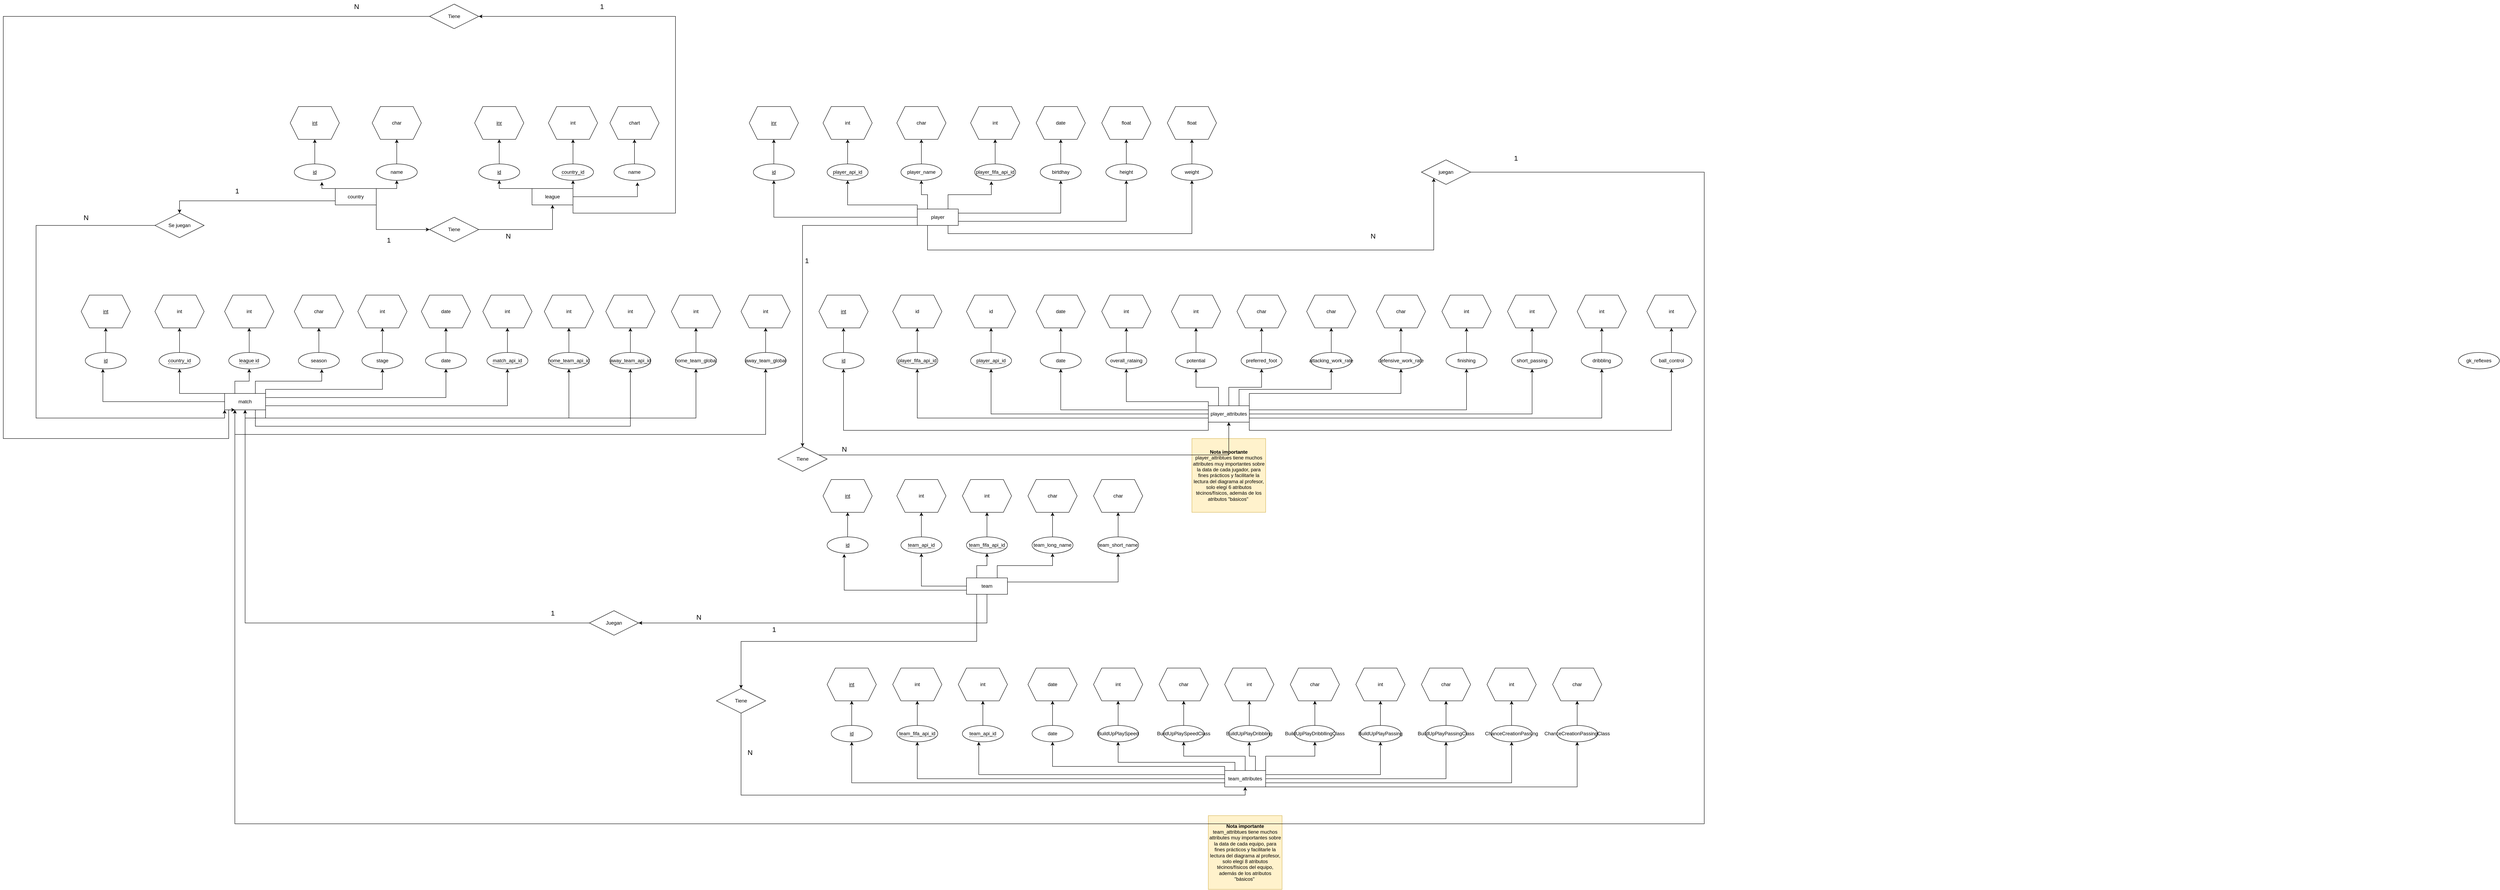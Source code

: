 <mxfile version="21.7.2" type="device">
  <diagram id="R2lEEEUBdFMjLlhIrx00" name="Page-1">
    <mxGraphModel dx="4026" dy="3128" grid="1" gridSize="10" guides="1" tooltips="1" connect="1" arrows="1" fold="1" page="1" pageScale="1" pageWidth="850" pageHeight="1100" math="0" shadow="0" extFonts="Permanent Marker^https://fonts.googleapis.com/css?family=Permanent+Marker">
      <root>
        <mxCell id="0" />
        <mxCell id="1" parent="0" />
        <mxCell id="xEtqjnEDx3SA-vTQzBdL-94" style="edgeStyle=orthogonalEdgeStyle;rounded=0;orthogonalLoop=1;jettySize=auto;html=1;exitX=0;exitY=0;exitDx=0;exitDy=0;entryX=0.673;entryY=1.1;entryDx=0;entryDy=0;entryPerimeter=0;" edge="1" parent="1" source="xEtqjnEDx3SA-vTQzBdL-1" target="xEtqjnEDx3SA-vTQzBdL-2">
          <mxGeometry relative="1" as="geometry" />
        </mxCell>
        <mxCell id="xEtqjnEDx3SA-vTQzBdL-96" style="edgeStyle=orthogonalEdgeStyle;rounded=0;orthogonalLoop=1;jettySize=auto;html=1;exitX=1;exitY=0;exitDx=0;exitDy=0;entryX=0.5;entryY=1;entryDx=0;entryDy=0;" edge="1" parent="1" source="xEtqjnEDx3SA-vTQzBdL-1" target="xEtqjnEDx3SA-vTQzBdL-3">
          <mxGeometry relative="1" as="geometry">
            <Array as="points">
              <mxPoint x="530" y="260" />
            </Array>
          </mxGeometry>
        </mxCell>
        <mxCell id="xEtqjnEDx3SA-vTQzBdL-270" style="edgeStyle=orthogonalEdgeStyle;rounded=0;orthogonalLoop=1;jettySize=auto;html=1;exitX=0;exitY=0.75;exitDx=0;exitDy=0;entryX=0.5;entryY=0;entryDx=0;entryDy=0;" edge="1" parent="1" source="xEtqjnEDx3SA-vTQzBdL-1" target="xEtqjnEDx3SA-vTQzBdL-269">
          <mxGeometry relative="1" as="geometry" />
        </mxCell>
        <mxCell id="xEtqjnEDx3SA-vTQzBdL-278" style="edgeStyle=orthogonalEdgeStyle;rounded=0;orthogonalLoop=1;jettySize=auto;html=1;exitX=1;exitY=1;exitDx=0;exitDy=0;entryX=0;entryY=0.5;entryDx=0;entryDy=0;" edge="1" parent="1" source="xEtqjnEDx3SA-vTQzBdL-1" target="xEtqjnEDx3SA-vTQzBdL-277">
          <mxGeometry relative="1" as="geometry" />
        </mxCell>
        <mxCell id="xEtqjnEDx3SA-vTQzBdL-1" value="country" style="whiteSpace=wrap;html=1;align=center;" vertex="1" parent="1">
          <mxGeometry x="380" y="260" width="100" height="40" as="geometry" />
        </mxCell>
        <mxCell id="xEtqjnEDx3SA-vTQzBdL-117" value="" style="edgeStyle=orthogonalEdgeStyle;rounded=0;orthogonalLoop=1;jettySize=auto;html=1;" edge="1" parent="1" source="xEtqjnEDx3SA-vTQzBdL-2" target="xEtqjnEDx3SA-vTQzBdL-116">
          <mxGeometry relative="1" as="geometry" />
        </mxCell>
        <mxCell id="xEtqjnEDx3SA-vTQzBdL-2" value="id" style="ellipse;whiteSpace=wrap;html=1;align=center;fontStyle=4;" vertex="1" parent="1">
          <mxGeometry x="280" y="200" width="100" height="40" as="geometry" />
        </mxCell>
        <mxCell id="xEtqjnEDx3SA-vTQzBdL-119" value="" style="edgeStyle=orthogonalEdgeStyle;rounded=0;orthogonalLoop=1;jettySize=auto;html=1;" edge="1" parent="1" source="xEtqjnEDx3SA-vTQzBdL-3" target="xEtqjnEDx3SA-vTQzBdL-118">
          <mxGeometry relative="1" as="geometry" />
        </mxCell>
        <mxCell id="xEtqjnEDx3SA-vTQzBdL-3" value="name" style="ellipse;whiteSpace=wrap;html=1;align=center;" vertex="1" parent="1">
          <mxGeometry x="480" y="200" width="100" height="40" as="geometry" />
        </mxCell>
        <mxCell id="xEtqjnEDx3SA-vTQzBdL-113" style="edgeStyle=orthogonalEdgeStyle;rounded=0;orthogonalLoop=1;jettySize=auto;html=1;exitX=0;exitY=0;exitDx=0;exitDy=0;entryX=0.5;entryY=1;entryDx=0;entryDy=0;" edge="1" parent="1" source="xEtqjnEDx3SA-vTQzBdL-4" target="xEtqjnEDx3SA-vTQzBdL-5">
          <mxGeometry relative="1" as="geometry">
            <Array as="points">
              <mxPoint x="780" y="260" />
            </Array>
          </mxGeometry>
        </mxCell>
        <mxCell id="xEtqjnEDx3SA-vTQzBdL-114" style="edgeStyle=orthogonalEdgeStyle;rounded=0;orthogonalLoop=1;jettySize=auto;html=1;exitX=0.75;exitY=0;exitDx=0;exitDy=0;entryX=0.5;entryY=1;entryDx=0;entryDy=0;" edge="1" parent="1" source="xEtqjnEDx3SA-vTQzBdL-4" target="xEtqjnEDx3SA-vTQzBdL-8">
          <mxGeometry relative="1" as="geometry" />
        </mxCell>
        <mxCell id="xEtqjnEDx3SA-vTQzBdL-115" style="edgeStyle=orthogonalEdgeStyle;rounded=0;orthogonalLoop=1;jettySize=auto;html=1;exitX=1;exitY=0.5;exitDx=0;exitDy=0;entryX=0.572;entryY=1.123;entryDx=0;entryDy=0;entryPerimeter=0;" edge="1" parent="1" source="xEtqjnEDx3SA-vTQzBdL-4" target="xEtqjnEDx3SA-vTQzBdL-9">
          <mxGeometry relative="1" as="geometry" />
        </mxCell>
        <mxCell id="xEtqjnEDx3SA-vTQzBdL-283" style="edgeStyle=orthogonalEdgeStyle;rounded=0;orthogonalLoop=1;jettySize=auto;html=1;exitX=1;exitY=1;exitDx=0;exitDy=0;entryX=1;entryY=0.5;entryDx=0;entryDy=0;" edge="1" parent="1" source="xEtqjnEDx3SA-vTQzBdL-4" target="xEtqjnEDx3SA-vTQzBdL-282">
          <mxGeometry relative="1" as="geometry">
            <Array as="points">
              <mxPoint x="960" y="320" />
              <mxPoint x="1210" y="320" />
              <mxPoint x="1210" y="-160" />
            </Array>
          </mxGeometry>
        </mxCell>
        <mxCell id="xEtqjnEDx3SA-vTQzBdL-4" value="league" style="whiteSpace=wrap;html=1;align=center;" vertex="1" parent="1">
          <mxGeometry x="860" y="260" width="100" height="40" as="geometry" />
        </mxCell>
        <mxCell id="xEtqjnEDx3SA-vTQzBdL-110" value="" style="edgeStyle=orthogonalEdgeStyle;rounded=0;orthogonalLoop=1;jettySize=auto;html=1;" edge="1" parent="1" source="xEtqjnEDx3SA-vTQzBdL-5" target="xEtqjnEDx3SA-vTQzBdL-109">
          <mxGeometry relative="1" as="geometry" />
        </mxCell>
        <mxCell id="xEtqjnEDx3SA-vTQzBdL-5" value="id" style="ellipse;whiteSpace=wrap;html=1;align=center;fontStyle=4;" vertex="1" parent="1">
          <mxGeometry x="730" y="200" width="100" height="40" as="geometry" />
        </mxCell>
        <mxCell id="xEtqjnEDx3SA-vTQzBdL-112" value="" style="edgeStyle=orthogonalEdgeStyle;rounded=0;orthogonalLoop=1;jettySize=auto;html=1;" edge="1" parent="1" source="xEtqjnEDx3SA-vTQzBdL-8" target="xEtqjnEDx3SA-vTQzBdL-111">
          <mxGeometry relative="1" as="geometry" />
        </mxCell>
        <mxCell id="xEtqjnEDx3SA-vTQzBdL-8" value="&lt;span style=&quot;border-bottom: 1px dotted&quot;&gt;country_id&lt;/span&gt;" style="ellipse;whiteSpace=wrap;html=1;align=center;" vertex="1" parent="1">
          <mxGeometry x="910" y="200" width="100" height="40" as="geometry" />
        </mxCell>
        <mxCell id="xEtqjnEDx3SA-vTQzBdL-108" value="" style="edgeStyle=orthogonalEdgeStyle;rounded=0;orthogonalLoop=1;jettySize=auto;html=1;" edge="1" parent="1" source="xEtqjnEDx3SA-vTQzBdL-9" target="xEtqjnEDx3SA-vTQzBdL-107">
          <mxGeometry relative="1" as="geometry" />
        </mxCell>
        <mxCell id="xEtqjnEDx3SA-vTQzBdL-9" value="name" style="ellipse;whiteSpace=wrap;html=1;align=center;" vertex="1" parent="1">
          <mxGeometry x="1060" y="200" width="100" height="40" as="geometry" />
        </mxCell>
        <mxCell id="xEtqjnEDx3SA-vTQzBdL-141" style="edgeStyle=orthogonalEdgeStyle;rounded=0;orthogonalLoop=1;jettySize=auto;html=1;exitX=0;exitY=0.5;exitDx=0;exitDy=0;entryX=0.43;entryY=1.004;entryDx=0;entryDy=0;entryPerimeter=0;" edge="1" parent="1" source="xEtqjnEDx3SA-vTQzBdL-10" target="xEtqjnEDx3SA-vTQzBdL-11">
          <mxGeometry relative="1" as="geometry" />
        </mxCell>
        <mxCell id="xEtqjnEDx3SA-vTQzBdL-142" style="edgeStyle=orthogonalEdgeStyle;rounded=0;orthogonalLoop=1;jettySize=auto;html=1;exitX=0;exitY=0;exitDx=0;exitDy=0;" edge="1" parent="1" source="xEtqjnEDx3SA-vTQzBdL-10" target="xEtqjnEDx3SA-vTQzBdL-12">
          <mxGeometry relative="1" as="geometry">
            <Array as="points">
              <mxPoint y="760" />
            </Array>
          </mxGeometry>
        </mxCell>
        <mxCell id="xEtqjnEDx3SA-vTQzBdL-143" style="edgeStyle=orthogonalEdgeStyle;rounded=0;orthogonalLoop=1;jettySize=auto;html=1;exitX=0.25;exitY=0;exitDx=0;exitDy=0;entryX=0.5;entryY=1;entryDx=0;entryDy=0;" edge="1" parent="1" source="xEtqjnEDx3SA-vTQzBdL-10" target="xEtqjnEDx3SA-vTQzBdL-13">
          <mxGeometry relative="1" as="geometry" />
        </mxCell>
        <mxCell id="xEtqjnEDx3SA-vTQzBdL-144" style="edgeStyle=orthogonalEdgeStyle;rounded=0;orthogonalLoop=1;jettySize=auto;html=1;exitX=0.75;exitY=0;exitDx=0;exitDy=0;entryX=0.57;entryY=1.02;entryDx=0;entryDy=0;entryPerimeter=0;" edge="1" parent="1" source="xEtqjnEDx3SA-vTQzBdL-10" target="xEtqjnEDx3SA-vTQzBdL-14">
          <mxGeometry relative="1" as="geometry" />
        </mxCell>
        <mxCell id="xEtqjnEDx3SA-vTQzBdL-145" style="edgeStyle=orthogonalEdgeStyle;rounded=0;orthogonalLoop=1;jettySize=auto;html=1;exitX=1;exitY=0;exitDx=0;exitDy=0;entryX=0.5;entryY=1;entryDx=0;entryDy=0;" edge="1" parent="1" source="xEtqjnEDx3SA-vTQzBdL-10" target="xEtqjnEDx3SA-vTQzBdL-16">
          <mxGeometry relative="1" as="geometry">
            <Array as="points">
              <mxPoint x="210" y="750" />
              <mxPoint x="495" y="750" />
            </Array>
          </mxGeometry>
        </mxCell>
        <mxCell id="xEtqjnEDx3SA-vTQzBdL-168" style="edgeStyle=orthogonalEdgeStyle;rounded=0;orthogonalLoop=1;jettySize=auto;html=1;exitX=1;exitY=0.25;exitDx=0;exitDy=0;entryX=0.5;entryY=1;entryDx=0;entryDy=0;" edge="1" parent="1" source="xEtqjnEDx3SA-vTQzBdL-10" target="xEtqjnEDx3SA-vTQzBdL-17">
          <mxGeometry relative="1" as="geometry" />
        </mxCell>
        <mxCell id="xEtqjnEDx3SA-vTQzBdL-169" style="edgeStyle=orthogonalEdgeStyle;rounded=0;orthogonalLoop=1;jettySize=auto;html=1;exitX=1;exitY=0.75;exitDx=0;exitDy=0;entryX=0.5;entryY=1;entryDx=0;entryDy=0;" edge="1" parent="1" source="xEtqjnEDx3SA-vTQzBdL-10" target="xEtqjnEDx3SA-vTQzBdL-86">
          <mxGeometry relative="1" as="geometry" />
        </mxCell>
        <mxCell id="xEtqjnEDx3SA-vTQzBdL-170" style="edgeStyle=orthogonalEdgeStyle;rounded=0;orthogonalLoop=1;jettySize=auto;html=1;exitX=1;exitY=1;exitDx=0;exitDy=0;entryX=0.5;entryY=1;entryDx=0;entryDy=0;" edge="1" parent="1" source="xEtqjnEDx3SA-vTQzBdL-10" target="xEtqjnEDx3SA-vTQzBdL-90">
          <mxGeometry relative="1" as="geometry" />
        </mxCell>
        <mxCell id="xEtqjnEDx3SA-vTQzBdL-171" style="edgeStyle=orthogonalEdgeStyle;rounded=0;orthogonalLoop=1;jettySize=auto;html=1;exitX=0.75;exitY=1;exitDx=0;exitDy=0;entryX=0.5;entryY=1;entryDx=0;entryDy=0;" edge="1" parent="1" source="xEtqjnEDx3SA-vTQzBdL-10" target="xEtqjnEDx3SA-vTQzBdL-91">
          <mxGeometry relative="1" as="geometry">
            <Array as="points">
              <mxPoint x="185" y="840" />
              <mxPoint x="1100" y="840" />
            </Array>
          </mxGeometry>
        </mxCell>
        <mxCell id="xEtqjnEDx3SA-vTQzBdL-172" style="edgeStyle=orthogonalEdgeStyle;rounded=0;orthogonalLoop=1;jettySize=auto;html=1;exitX=0.5;exitY=1;exitDx=0;exitDy=0;entryX=0.5;entryY=1;entryDx=0;entryDy=0;" edge="1" parent="1" source="xEtqjnEDx3SA-vTQzBdL-10" target="xEtqjnEDx3SA-vTQzBdL-92">
          <mxGeometry relative="1" as="geometry" />
        </mxCell>
        <mxCell id="xEtqjnEDx3SA-vTQzBdL-173" style="edgeStyle=orthogonalEdgeStyle;rounded=0;orthogonalLoop=1;jettySize=auto;html=1;exitX=0.25;exitY=1;exitDx=0;exitDy=0;" edge="1" parent="1" source="xEtqjnEDx3SA-vTQzBdL-10" target="xEtqjnEDx3SA-vTQzBdL-93">
          <mxGeometry relative="1" as="geometry">
            <Array as="points">
              <mxPoint x="135" y="860" />
              <mxPoint x="1430" y="860" />
            </Array>
          </mxGeometry>
        </mxCell>
        <mxCell id="xEtqjnEDx3SA-vTQzBdL-10" value="match" style="whiteSpace=wrap;html=1;align=center;" vertex="1" parent="1">
          <mxGeometry x="110" y="760" width="100" height="40" as="geometry" />
        </mxCell>
        <mxCell id="xEtqjnEDx3SA-vTQzBdL-147" value="" style="edgeStyle=orthogonalEdgeStyle;rounded=0;orthogonalLoop=1;jettySize=auto;html=1;" edge="1" parent="1" source="xEtqjnEDx3SA-vTQzBdL-11" target="xEtqjnEDx3SA-vTQzBdL-146">
          <mxGeometry relative="1" as="geometry" />
        </mxCell>
        <mxCell id="xEtqjnEDx3SA-vTQzBdL-11" value="id" style="ellipse;whiteSpace=wrap;html=1;align=center;fontStyle=4;" vertex="1" parent="1">
          <mxGeometry x="-230" y="660" width="100" height="40" as="geometry" />
        </mxCell>
        <mxCell id="xEtqjnEDx3SA-vTQzBdL-149" value="" style="edgeStyle=orthogonalEdgeStyle;rounded=0;orthogonalLoop=1;jettySize=auto;html=1;" edge="1" parent="1" source="xEtqjnEDx3SA-vTQzBdL-12" target="xEtqjnEDx3SA-vTQzBdL-148">
          <mxGeometry relative="1" as="geometry" />
        </mxCell>
        <mxCell id="xEtqjnEDx3SA-vTQzBdL-12" value="&lt;span style=&quot;border-bottom: 1px dotted&quot;&gt;country_id&lt;/span&gt;" style="ellipse;whiteSpace=wrap;html=1;align=center;" vertex="1" parent="1">
          <mxGeometry x="-50" y="660" width="100" height="40" as="geometry" />
        </mxCell>
        <mxCell id="xEtqjnEDx3SA-vTQzBdL-151" value="" style="edgeStyle=orthogonalEdgeStyle;rounded=0;orthogonalLoop=1;jettySize=auto;html=1;" edge="1" parent="1" source="xEtqjnEDx3SA-vTQzBdL-13" target="xEtqjnEDx3SA-vTQzBdL-150">
          <mxGeometry relative="1" as="geometry" />
        </mxCell>
        <mxCell id="xEtqjnEDx3SA-vTQzBdL-13" value="&lt;span style=&quot;border-bottom: 1px dotted&quot;&gt;league id&lt;/span&gt;" style="ellipse;whiteSpace=wrap;html=1;align=center;" vertex="1" parent="1">
          <mxGeometry x="120" y="660" width="100" height="40" as="geometry" />
        </mxCell>
        <mxCell id="xEtqjnEDx3SA-vTQzBdL-153" value="" style="edgeStyle=orthogonalEdgeStyle;rounded=0;orthogonalLoop=1;jettySize=auto;html=1;" edge="1" parent="1" source="xEtqjnEDx3SA-vTQzBdL-14" target="xEtqjnEDx3SA-vTQzBdL-152">
          <mxGeometry relative="1" as="geometry" />
        </mxCell>
        <mxCell id="xEtqjnEDx3SA-vTQzBdL-14" value="season" style="ellipse;whiteSpace=wrap;html=1;align=center;" vertex="1" parent="1">
          <mxGeometry x="290" y="660" width="100" height="40" as="geometry" />
        </mxCell>
        <mxCell id="xEtqjnEDx3SA-vTQzBdL-155" value="" style="edgeStyle=orthogonalEdgeStyle;rounded=0;orthogonalLoop=1;jettySize=auto;html=1;" edge="1" parent="1" source="xEtqjnEDx3SA-vTQzBdL-16" target="xEtqjnEDx3SA-vTQzBdL-154">
          <mxGeometry relative="1" as="geometry" />
        </mxCell>
        <mxCell id="xEtqjnEDx3SA-vTQzBdL-16" value="stage" style="ellipse;whiteSpace=wrap;html=1;align=center;" vertex="1" parent="1">
          <mxGeometry x="445" y="660" width="100" height="40" as="geometry" />
        </mxCell>
        <mxCell id="xEtqjnEDx3SA-vTQzBdL-157" value="" style="edgeStyle=orthogonalEdgeStyle;rounded=0;orthogonalLoop=1;jettySize=auto;html=1;" edge="1" parent="1" source="xEtqjnEDx3SA-vTQzBdL-17" target="xEtqjnEDx3SA-vTQzBdL-156">
          <mxGeometry relative="1" as="geometry" />
        </mxCell>
        <mxCell id="xEtqjnEDx3SA-vTQzBdL-17" value="date" style="ellipse;whiteSpace=wrap;html=1;align=center;" vertex="1" parent="1">
          <mxGeometry x="600" y="660" width="100" height="40" as="geometry" />
        </mxCell>
        <mxCell id="xEtqjnEDx3SA-vTQzBdL-120" style="edgeStyle=orthogonalEdgeStyle;rounded=0;orthogonalLoop=1;jettySize=auto;html=1;exitX=0;exitY=0.5;exitDx=0;exitDy=0;entryX=0.5;entryY=1;entryDx=0;entryDy=0;" edge="1" parent="1" source="xEtqjnEDx3SA-vTQzBdL-18" target="xEtqjnEDx3SA-vTQzBdL-19">
          <mxGeometry relative="1" as="geometry" />
        </mxCell>
        <mxCell id="xEtqjnEDx3SA-vTQzBdL-121" style="edgeStyle=orthogonalEdgeStyle;rounded=0;orthogonalLoop=1;jettySize=auto;html=1;exitX=0;exitY=0;exitDx=0;exitDy=0;entryX=0.5;entryY=1;entryDx=0;entryDy=0;" edge="1" parent="1" source="xEtqjnEDx3SA-vTQzBdL-18" target="xEtqjnEDx3SA-vTQzBdL-21">
          <mxGeometry relative="1" as="geometry">
            <Array as="points">
              <mxPoint x="1800" y="300" />
              <mxPoint x="1630" y="300" />
            </Array>
          </mxGeometry>
        </mxCell>
        <mxCell id="xEtqjnEDx3SA-vTQzBdL-122" style="edgeStyle=orthogonalEdgeStyle;rounded=0;orthogonalLoop=1;jettySize=auto;html=1;exitX=0.25;exitY=0;exitDx=0;exitDy=0;entryX=0.5;entryY=1;entryDx=0;entryDy=0;" edge="1" parent="1" source="xEtqjnEDx3SA-vTQzBdL-18" target="xEtqjnEDx3SA-vTQzBdL-22">
          <mxGeometry relative="1" as="geometry" />
        </mxCell>
        <mxCell id="xEtqjnEDx3SA-vTQzBdL-123" style="edgeStyle=orthogonalEdgeStyle;rounded=0;orthogonalLoop=1;jettySize=auto;html=1;exitX=0.75;exitY=0;exitDx=0;exitDy=0;entryX=0.407;entryY=1.06;entryDx=0;entryDy=0;entryPerimeter=0;" edge="1" parent="1" source="xEtqjnEDx3SA-vTQzBdL-18" target="xEtqjnEDx3SA-vTQzBdL-24">
          <mxGeometry relative="1" as="geometry" />
        </mxCell>
        <mxCell id="xEtqjnEDx3SA-vTQzBdL-124" style="edgeStyle=orthogonalEdgeStyle;rounded=0;orthogonalLoop=1;jettySize=auto;html=1;exitX=1;exitY=0.25;exitDx=0;exitDy=0;entryX=0.5;entryY=1;entryDx=0;entryDy=0;" edge="1" parent="1" source="xEtqjnEDx3SA-vTQzBdL-18" target="xEtqjnEDx3SA-vTQzBdL-25">
          <mxGeometry relative="1" as="geometry" />
        </mxCell>
        <mxCell id="xEtqjnEDx3SA-vTQzBdL-125" style="edgeStyle=orthogonalEdgeStyle;rounded=0;orthogonalLoop=1;jettySize=auto;html=1;exitX=1;exitY=0.75;exitDx=0;exitDy=0;entryX=0.5;entryY=1;entryDx=0;entryDy=0;" edge="1" parent="1" source="xEtqjnEDx3SA-vTQzBdL-18" target="xEtqjnEDx3SA-vTQzBdL-26">
          <mxGeometry relative="1" as="geometry" />
        </mxCell>
        <mxCell id="xEtqjnEDx3SA-vTQzBdL-126" style="edgeStyle=orthogonalEdgeStyle;rounded=0;orthogonalLoop=1;jettySize=auto;html=1;exitX=0.75;exitY=1;exitDx=0;exitDy=0;entryX=0.5;entryY=1;entryDx=0;entryDy=0;" edge="1" parent="1" source="xEtqjnEDx3SA-vTQzBdL-18" target="xEtqjnEDx3SA-vTQzBdL-27">
          <mxGeometry relative="1" as="geometry" />
        </mxCell>
        <mxCell id="xEtqjnEDx3SA-vTQzBdL-288" style="edgeStyle=orthogonalEdgeStyle;rounded=0;orthogonalLoop=1;jettySize=auto;html=1;exitX=0.25;exitY=1;exitDx=0;exitDy=0;entryX=0;entryY=1;entryDx=0;entryDy=0;" edge="1" parent="1" source="xEtqjnEDx3SA-vTQzBdL-18" target="xEtqjnEDx3SA-vTQzBdL-287">
          <mxGeometry relative="1" as="geometry">
            <Array as="points">
              <mxPoint x="1825" y="410" />
              <mxPoint x="3060" y="410" />
            </Array>
          </mxGeometry>
        </mxCell>
        <mxCell id="xEtqjnEDx3SA-vTQzBdL-296" style="edgeStyle=orthogonalEdgeStyle;rounded=0;orthogonalLoop=1;jettySize=auto;html=1;exitX=0;exitY=1;exitDx=0;exitDy=0;entryX=0.5;entryY=0;entryDx=0;entryDy=0;" edge="1" parent="1" source="xEtqjnEDx3SA-vTQzBdL-18" target="xEtqjnEDx3SA-vTQzBdL-292">
          <mxGeometry relative="1" as="geometry">
            <Array as="points">
              <mxPoint x="1520" y="350" />
            </Array>
          </mxGeometry>
        </mxCell>
        <mxCell id="xEtqjnEDx3SA-vTQzBdL-18" value="player" style="whiteSpace=wrap;html=1;align=center;" vertex="1" parent="1">
          <mxGeometry x="1800" y="310" width="100" height="40" as="geometry" />
        </mxCell>
        <mxCell id="xEtqjnEDx3SA-vTQzBdL-128" value="" style="edgeStyle=orthogonalEdgeStyle;rounded=0;orthogonalLoop=1;jettySize=auto;html=1;" edge="1" parent="1" source="xEtqjnEDx3SA-vTQzBdL-19" target="xEtqjnEDx3SA-vTQzBdL-127">
          <mxGeometry relative="1" as="geometry" />
        </mxCell>
        <mxCell id="xEtqjnEDx3SA-vTQzBdL-19" value="id" style="ellipse;whiteSpace=wrap;html=1;align=center;fontStyle=4;" vertex="1" parent="1">
          <mxGeometry x="1400" y="200" width="100" height="40" as="geometry" />
        </mxCell>
        <mxCell id="xEtqjnEDx3SA-vTQzBdL-130" value="" style="edgeStyle=orthogonalEdgeStyle;rounded=0;orthogonalLoop=1;jettySize=auto;html=1;" edge="1" parent="1" source="xEtqjnEDx3SA-vTQzBdL-21" target="xEtqjnEDx3SA-vTQzBdL-129">
          <mxGeometry relative="1" as="geometry" />
        </mxCell>
        <mxCell id="xEtqjnEDx3SA-vTQzBdL-21" value="&lt;span style=&quot;border-bottom: 1px dotted&quot;&gt;player_api_id&lt;/span&gt;" style="ellipse;whiteSpace=wrap;html=1;align=center;" vertex="1" parent="1">
          <mxGeometry x="1580" y="200" width="100" height="40" as="geometry" />
        </mxCell>
        <mxCell id="xEtqjnEDx3SA-vTQzBdL-132" value="" style="edgeStyle=orthogonalEdgeStyle;rounded=0;orthogonalLoop=1;jettySize=auto;html=1;" edge="1" parent="1" source="xEtqjnEDx3SA-vTQzBdL-22" target="xEtqjnEDx3SA-vTQzBdL-131">
          <mxGeometry relative="1" as="geometry" />
        </mxCell>
        <mxCell id="xEtqjnEDx3SA-vTQzBdL-22" value="player_name" style="ellipse;whiteSpace=wrap;html=1;align=center;" vertex="1" parent="1">
          <mxGeometry x="1760" y="200" width="100" height="40" as="geometry" />
        </mxCell>
        <mxCell id="xEtqjnEDx3SA-vTQzBdL-134" value="" style="edgeStyle=orthogonalEdgeStyle;rounded=0;orthogonalLoop=1;jettySize=auto;html=1;" edge="1" parent="1" source="xEtqjnEDx3SA-vTQzBdL-24" target="xEtqjnEDx3SA-vTQzBdL-133">
          <mxGeometry relative="1" as="geometry" />
        </mxCell>
        <mxCell id="xEtqjnEDx3SA-vTQzBdL-24" value="&lt;span style=&quot;border-bottom: 1px dotted&quot;&gt;player_fifa_api_id&lt;/span&gt;" style="ellipse;whiteSpace=wrap;html=1;align=center;" vertex="1" parent="1">
          <mxGeometry x="1940" y="200" width="100" height="40" as="geometry" />
        </mxCell>
        <mxCell id="xEtqjnEDx3SA-vTQzBdL-136" value="" style="edgeStyle=orthogonalEdgeStyle;rounded=0;orthogonalLoop=1;jettySize=auto;html=1;" edge="1" parent="1" source="xEtqjnEDx3SA-vTQzBdL-25" target="xEtqjnEDx3SA-vTQzBdL-135">
          <mxGeometry relative="1" as="geometry" />
        </mxCell>
        <mxCell id="xEtqjnEDx3SA-vTQzBdL-25" value="birtdhay" style="ellipse;whiteSpace=wrap;html=1;align=center;" vertex="1" parent="1">
          <mxGeometry x="2100" y="200" width="100" height="40" as="geometry" />
        </mxCell>
        <mxCell id="xEtqjnEDx3SA-vTQzBdL-138" value="" style="edgeStyle=orthogonalEdgeStyle;rounded=0;orthogonalLoop=1;jettySize=auto;html=1;" edge="1" parent="1" source="xEtqjnEDx3SA-vTQzBdL-26" target="xEtqjnEDx3SA-vTQzBdL-137">
          <mxGeometry relative="1" as="geometry" />
        </mxCell>
        <mxCell id="xEtqjnEDx3SA-vTQzBdL-26" value="height" style="ellipse;whiteSpace=wrap;html=1;align=center;" vertex="1" parent="1">
          <mxGeometry x="2260" y="200" width="100" height="40" as="geometry" />
        </mxCell>
        <mxCell id="xEtqjnEDx3SA-vTQzBdL-140" value="" style="edgeStyle=orthogonalEdgeStyle;rounded=0;orthogonalLoop=1;jettySize=auto;html=1;" edge="1" parent="1" source="xEtqjnEDx3SA-vTQzBdL-27" target="xEtqjnEDx3SA-vTQzBdL-139">
          <mxGeometry relative="1" as="geometry" />
        </mxCell>
        <mxCell id="xEtqjnEDx3SA-vTQzBdL-27" value="weight" style="ellipse;whiteSpace=wrap;html=1;align=center;" vertex="1" parent="1">
          <mxGeometry x="2420" y="200" width="100" height="40" as="geometry" />
        </mxCell>
        <mxCell id="xEtqjnEDx3SA-vTQzBdL-176" style="edgeStyle=orthogonalEdgeStyle;rounded=0;orthogonalLoop=1;jettySize=auto;html=1;exitX=0;exitY=1;exitDx=0;exitDy=0;entryX=0.5;entryY=1;entryDx=0;entryDy=0;" edge="1" parent="1" source="xEtqjnEDx3SA-vTQzBdL-28" target="xEtqjnEDx3SA-vTQzBdL-29">
          <mxGeometry relative="1" as="geometry" />
        </mxCell>
        <mxCell id="xEtqjnEDx3SA-vTQzBdL-177" style="edgeStyle=orthogonalEdgeStyle;rounded=0;orthogonalLoop=1;jettySize=auto;html=1;exitX=0;exitY=0.75;exitDx=0;exitDy=0;entryX=0.5;entryY=1;entryDx=0;entryDy=0;" edge="1" parent="1" source="xEtqjnEDx3SA-vTQzBdL-28" target="xEtqjnEDx3SA-vTQzBdL-32">
          <mxGeometry relative="1" as="geometry" />
        </mxCell>
        <mxCell id="xEtqjnEDx3SA-vTQzBdL-178" style="edgeStyle=orthogonalEdgeStyle;rounded=0;orthogonalLoop=1;jettySize=auto;html=1;exitX=0;exitY=0.5;exitDx=0;exitDy=0;entryX=0.5;entryY=1;entryDx=0;entryDy=0;" edge="1" parent="1" source="xEtqjnEDx3SA-vTQzBdL-28" target="xEtqjnEDx3SA-vTQzBdL-30">
          <mxGeometry relative="1" as="geometry" />
        </mxCell>
        <mxCell id="xEtqjnEDx3SA-vTQzBdL-179" style="edgeStyle=orthogonalEdgeStyle;rounded=0;orthogonalLoop=1;jettySize=auto;html=1;exitX=0;exitY=0.25;exitDx=0;exitDy=0;entryX=0.5;entryY=1;entryDx=0;entryDy=0;" edge="1" parent="1" source="xEtqjnEDx3SA-vTQzBdL-28" target="xEtqjnEDx3SA-vTQzBdL-31">
          <mxGeometry relative="1" as="geometry" />
        </mxCell>
        <mxCell id="xEtqjnEDx3SA-vTQzBdL-191" style="edgeStyle=orthogonalEdgeStyle;rounded=0;orthogonalLoop=1;jettySize=auto;html=1;exitX=0;exitY=0;exitDx=0;exitDy=0;entryX=0.5;entryY=1;entryDx=0;entryDy=0;" edge="1" parent="1" source="xEtqjnEDx3SA-vTQzBdL-28" target="xEtqjnEDx3SA-vTQzBdL-33">
          <mxGeometry relative="1" as="geometry">
            <Array as="points">
              <mxPoint x="2510" y="780" />
              <mxPoint x="2310" y="780" />
            </Array>
          </mxGeometry>
        </mxCell>
        <mxCell id="xEtqjnEDx3SA-vTQzBdL-192" style="edgeStyle=orthogonalEdgeStyle;rounded=0;orthogonalLoop=1;jettySize=auto;html=1;exitX=0.25;exitY=0;exitDx=0;exitDy=0;entryX=0.5;entryY=1;entryDx=0;entryDy=0;" edge="1" parent="1" source="xEtqjnEDx3SA-vTQzBdL-28" target="xEtqjnEDx3SA-vTQzBdL-34">
          <mxGeometry relative="1" as="geometry" />
        </mxCell>
        <mxCell id="xEtqjnEDx3SA-vTQzBdL-193" style="edgeStyle=orthogonalEdgeStyle;rounded=0;orthogonalLoop=1;jettySize=auto;html=1;exitX=0.5;exitY=0;exitDx=0;exitDy=0;entryX=0.5;entryY=1;entryDx=0;entryDy=0;" edge="1" parent="1" source="xEtqjnEDx3SA-vTQzBdL-28" target="xEtqjnEDx3SA-vTQzBdL-35">
          <mxGeometry relative="1" as="geometry" />
        </mxCell>
        <mxCell id="xEtqjnEDx3SA-vTQzBdL-194" style="edgeStyle=orthogonalEdgeStyle;rounded=0;orthogonalLoop=1;jettySize=auto;html=1;exitX=0.75;exitY=0;exitDx=0;exitDy=0;entryX=0.5;entryY=1;entryDx=0;entryDy=0;" edge="1" parent="1" source="xEtqjnEDx3SA-vTQzBdL-28" target="xEtqjnEDx3SA-vTQzBdL-36">
          <mxGeometry relative="1" as="geometry">
            <Array as="points">
              <mxPoint x="2585" y="750" />
              <mxPoint x="2810" y="750" />
            </Array>
          </mxGeometry>
        </mxCell>
        <mxCell id="xEtqjnEDx3SA-vTQzBdL-203" style="edgeStyle=orthogonalEdgeStyle;rounded=0;orthogonalLoop=1;jettySize=auto;html=1;exitX=1;exitY=0;exitDx=0;exitDy=0;entryX=0.5;entryY=1;entryDx=0;entryDy=0;" edge="1" parent="1" source="xEtqjnEDx3SA-vTQzBdL-28" target="xEtqjnEDx3SA-vTQzBdL-37">
          <mxGeometry relative="1" as="geometry">
            <Array as="points">
              <mxPoint x="2610" y="760" />
              <mxPoint x="2980" y="760" />
            </Array>
          </mxGeometry>
        </mxCell>
        <mxCell id="xEtqjnEDx3SA-vTQzBdL-205" style="edgeStyle=orthogonalEdgeStyle;rounded=0;orthogonalLoop=1;jettySize=auto;html=1;exitX=1;exitY=0.25;exitDx=0;exitDy=0;entryX=0.5;entryY=1;entryDx=0;entryDy=0;" edge="1" parent="1" source="xEtqjnEDx3SA-vTQzBdL-28" target="xEtqjnEDx3SA-vTQzBdL-38">
          <mxGeometry relative="1" as="geometry" />
        </mxCell>
        <mxCell id="xEtqjnEDx3SA-vTQzBdL-206" style="edgeStyle=orthogonalEdgeStyle;rounded=0;orthogonalLoop=1;jettySize=auto;html=1;exitX=1;exitY=0.5;exitDx=0;exitDy=0;entryX=0.5;entryY=1;entryDx=0;entryDy=0;" edge="1" parent="1" source="xEtqjnEDx3SA-vTQzBdL-28" target="xEtqjnEDx3SA-vTQzBdL-39">
          <mxGeometry relative="1" as="geometry" />
        </mxCell>
        <mxCell id="xEtqjnEDx3SA-vTQzBdL-207" style="edgeStyle=orthogonalEdgeStyle;rounded=0;orthogonalLoop=1;jettySize=auto;html=1;exitX=1;exitY=0.75;exitDx=0;exitDy=0;entryX=0.5;entryY=1;entryDx=0;entryDy=0;" edge="1" parent="1" source="xEtqjnEDx3SA-vTQzBdL-28" target="xEtqjnEDx3SA-vTQzBdL-40">
          <mxGeometry relative="1" as="geometry" />
        </mxCell>
        <mxCell id="xEtqjnEDx3SA-vTQzBdL-208" style="edgeStyle=orthogonalEdgeStyle;rounded=0;orthogonalLoop=1;jettySize=auto;html=1;exitX=1;exitY=1;exitDx=0;exitDy=0;entryX=0.5;entryY=1;entryDx=0;entryDy=0;" edge="1" parent="1" source="xEtqjnEDx3SA-vTQzBdL-28" target="xEtqjnEDx3SA-vTQzBdL-41">
          <mxGeometry relative="1" as="geometry" />
        </mxCell>
        <mxCell id="xEtqjnEDx3SA-vTQzBdL-28" value="player_attributes" style="whiteSpace=wrap;html=1;align=center;" vertex="1" parent="1">
          <mxGeometry x="2510" y="790" width="100" height="40" as="geometry" />
        </mxCell>
        <mxCell id="xEtqjnEDx3SA-vTQzBdL-181" value="" style="edgeStyle=orthogonalEdgeStyle;rounded=0;orthogonalLoop=1;jettySize=auto;html=1;" edge="1" parent="1" source="xEtqjnEDx3SA-vTQzBdL-29" target="xEtqjnEDx3SA-vTQzBdL-180">
          <mxGeometry relative="1" as="geometry" />
        </mxCell>
        <mxCell id="xEtqjnEDx3SA-vTQzBdL-29" value="id" style="ellipse;whiteSpace=wrap;html=1;align=center;fontStyle=4;" vertex="1" parent="1">
          <mxGeometry x="1570" y="660" width="100" height="40" as="geometry" />
        </mxCell>
        <mxCell id="xEtqjnEDx3SA-vTQzBdL-185" value="" style="edgeStyle=orthogonalEdgeStyle;rounded=0;orthogonalLoop=1;jettySize=auto;html=1;" edge="1" parent="1" source="xEtqjnEDx3SA-vTQzBdL-30" target="xEtqjnEDx3SA-vTQzBdL-184">
          <mxGeometry relative="1" as="geometry" />
        </mxCell>
        <mxCell id="xEtqjnEDx3SA-vTQzBdL-30" value="&lt;span style=&quot;border-bottom: 1px dotted&quot;&gt;player_api_id&lt;/span&gt;" style="ellipse;whiteSpace=wrap;html=1;align=center;" vertex="1" parent="1">
          <mxGeometry x="1930" y="660" width="100" height="40" as="geometry" />
        </mxCell>
        <mxCell id="xEtqjnEDx3SA-vTQzBdL-187" value="" style="edgeStyle=orthogonalEdgeStyle;rounded=0;orthogonalLoop=1;jettySize=auto;html=1;" edge="1" parent="1" source="xEtqjnEDx3SA-vTQzBdL-31" target="xEtqjnEDx3SA-vTQzBdL-186">
          <mxGeometry relative="1" as="geometry" />
        </mxCell>
        <mxCell id="xEtqjnEDx3SA-vTQzBdL-31" value="date" style="ellipse;whiteSpace=wrap;html=1;align=center;" vertex="1" parent="1">
          <mxGeometry x="2100" y="660" width="100" height="40" as="geometry" />
        </mxCell>
        <mxCell id="xEtqjnEDx3SA-vTQzBdL-183" value="" style="edgeStyle=orthogonalEdgeStyle;rounded=0;orthogonalLoop=1;jettySize=auto;html=1;" edge="1" parent="1" source="xEtqjnEDx3SA-vTQzBdL-32" target="xEtqjnEDx3SA-vTQzBdL-182">
          <mxGeometry relative="1" as="geometry" />
        </mxCell>
        <mxCell id="xEtqjnEDx3SA-vTQzBdL-32" value="&lt;span style=&quot;border-bottom: 1px dotted&quot;&gt;player_fifa_api_id&lt;/span&gt;" style="ellipse;whiteSpace=wrap;html=1;align=center;" vertex="1" parent="1">
          <mxGeometry x="1750" y="660" width="100" height="40" as="geometry" />
        </mxCell>
        <mxCell id="xEtqjnEDx3SA-vTQzBdL-189" value="" style="edgeStyle=orthogonalEdgeStyle;rounded=0;orthogonalLoop=1;jettySize=auto;html=1;" edge="1" parent="1" source="xEtqjnEDx3SA-vTQzBdL-33" target="xEtqjnEDx3SA-vTQzBdL-188">
          <mxGeometry relative="1" as="geometry" />
        </mxCell>
        <mxCell id="xEtqjnEDx3SA-vTQzBdL-33" value="overall_rataing" style="ellipse;whiteSpace=wrap;html=1;align=center;" vertex="1" parent="1">
          <mxGeometry x="2260" y="660" width="100" height="40" as="geometry" />
        </mxCell>
        <mxCell id="xEtqjnEDx3SA-vTQzBdL-196" value="" style="edgeStyle=orthogonalEdgeStyle;rounded=0;orthogonalLoop=1;jettySize=auto;html=1;" edge="1" parent="1" source="xEtqjnEDx3SA-vTQzBdL-34" target="xEtqjnEDx3SA-vTQzBdL-195">
          <mxGeometry relative="1" as="geometry" />
        </mxCell>
        <mxCell id="xEtqjnEDx3SA-vTQzBdL-34" value="potential" style="ellipse;whiteSpace=wrap;html=1;align=center;" vertex="1" parent="1">
          <mxGeometry x="2430" y="660" width="100" height="40" as="geometry" />
        </mxCell>
        <mxCell id="xEtqjnEDx3SA-vTQzBdL-198" value="" style="edgeStyle=orthogonalEdgeStyle;rounded=0;orthogonalLoop=1;jettySize=auto;html=1;" edge="1" parent="1" source="xEtqjnEDx3SA-vTQzBdL-35" target="xEtqjnEDx3SA-vTQzBdL-197">
          <mxGeometry relative="1" as="geometry" />
        </mxCell>
        <mxCell id="xEtqjnEDx3SA-vTQzBdL-35" value="preferred_foot" style="ellipse;whiteSpace=wrap;html=1;align=center;" vertex="1" parent="1">
          <mxGeometry x="2590" y="660" width="100" height="40" as="geometry" />
        </mxCell>
        <mxCell id="xEtqjnEDx3SA-vTQzBdL-200" value="" style="edgeStyle=orthogonalEdgeStyle;rounded=0;orthogonalLoop=1;jettySize=auto;html=1;" edge="1" parent="1" source="xEtqjnEDx3SA-vTQzBdL-36" target="xEtqjnEDx3SA-vTQzBdL-199">
          <mxGeometry relative="1" as="geometry" />
        </mxCell>
        <mxCell id="xEtqjnEDx3SA-vTQzBdL-36" value="attacking_work_rate" style="ellipse;whiteSpace=wrap;html=1;align=center;" vertex="1" parent="1">
          <mxGeometry x="2760" y="660" width="100" height="40" as="geometry" />
        </mxCell>
        <mxCell id="xEtqjnEDx3SA-vTQzBdL-202" value="" style="edgeStyle=orthogonalEdgeStyle;rounded=0;orthogonalLoop=1;jettySize=auto;html=1;" edge="1" parent="1" source="xEtqjnEDx3SA-vTQzBdL-37" target="xEtqjnEDx3SA-vTQzBdL-201">
          <mxGeometry relative="1" as="geometry" />
        </mxCell>
        <mxCell id="xEtqjnEDx3SA-vTQzBdL-37" value="defensive_work_rate" style="ellipse;whiteSpace=wrap;html=1;align=center;" vertex="1" parent="1">
          <mxGeometry x="2930" y="660" width="100" height="40" as="geometry" />
        </mxCell>
        <mxCell id="xEtqjnEDx3SA-vTQzBdL-210" value="" style="edgeStyle=orthogonalEdgeStyle;rounded=0;orthogonalLoop=1;jettySize=auto;html=1;" edge="1" parent="1" source="xEtqjnEDx3SA-vTQzBdL-38" target="xEtqjnEDx3SA-vTQzBdL-209">
          <mxGeometry relative="1" as="geometry" />
        </mxCell>
        <mxCell id="xEtqjnEDx3SA-vTQzBdL-38" value="finishing" style="ellipse;whiteSpace=wrap;html=1;align=center;" vertex="1" parent="1">
          <mxGeometry x="3090" y="660" width="100" height="40" as="geometry" />
        </mxCell>
        <mxCell id="xEtqjnEDx3SA-vTQzBdL-212" value="" style="edgeStyle=orthogonalEdgeStyle;rounded=0;orthogonalLoop=1;jettySize=auto;html=1;" edge="1" parent="1" source="xEtqjnEDx3SA-vTQzBdL-39" target="xEtqjnEDx3SA-vTQzBdL-211">
          <mxGeometry relative="1" as="geometry" />
        </mxCell>
        <mxCell id="xEtqjnEDx3SA-vTQzBdL-39" value="short_passing" style="ellipse;whiteSpace=wrap;html=1;align=center;" vertex="1" parent="1">
          <mxGeometry x="3250" y="660" width="100" height="40" as="geometry" />
        </mxCell>
        <mxCell id="xEtqjnEDx3SA-vTQzBdL-214" value="" style="edgeStyle=orthogonalEdgeStyle;rounded=0;orthogonalLoop=1;jettySize=auto;html=1;" edge="1" parent="1" source="xEtqjnEDx3SA-vTQzBdL-40" target="xEtqjnEDx3SA-vTQzBdL-213">
          <mxGeometry relative="1" as="geometry" />
        </mxCell>
        <mxCell id="xEtqjnEDx3SA-vTQzBdL-40" value="dribbling" style="ellipse;whiteSpace=wrap;html=1;align=center;" vertex="1" parent="1">
          <mxGeometry x="3420" y="660" width="100" height="40" as="geometry" />
        </mxCell>
        <mxCell id="xEtqjnEDx3SA-vTQzBdL-216" value="" style="edgeStyle=orthogonalEdgeStyle;rounded=0;orthogonalLoop=1;jettySize=auto;html=1;" edge="1" parent="1" source="xEtqjnEDx3SA-vTQzBdL-41" target="xEtqjnEDx3SA-vTQzBdL-215">
          <mxGeometry relative="1" as="geometry" />
        </mxCell>
        <mxCell id="xEtqjnEDx3SA-vTQzBdL-41" value="ball_control" style="ellipse;whiteSpace=wrap;html=1;align=center;" vertex="1" parent="1">
          <mxGeometry x="3590" y="660" width="100" height="40" as="geometry" />
        </mxCell>
        <mxCell id="xEtqjnEDx3SA-vTQzBdL-53" value="gk_reflexes" style="ellipse;whiteSpace=wrap;html=1;align=center;" vertex="1" parent="1">
          <mxGeometry x="5560" y="660" width="100" height="40" as="geometry" />
        </mxCell>
        <mxCell id="xEtqjnEDx3SA-vTQzBdL-228" style="edgeStyle=orthogonalEdgeStyle;rounded=0;orthogonalLoop=1;jettySize=auto;html=1;exitX=0;exitY=0.75;exitDx=0;exitDy=0;entryX=0.417;entryY=1.043;entryDx=0;entryDy=0;entryPerimeter=0;" edge="1" parent="1" source="xEtqjnEDx3SA-vTQzBdL-55" target="xEtqjnEDx3SA-vTQzBdL-56">
          <mxGeometry relative="1" as="geometry" />
        </mxCell>
        <mxCell id="xEtqjnEDx3SA-vTQzBdL-229" style="edgeStyle=orthogonalEdgeStyle;rounded=0;orthogonalLoop=1;jettySize=auto;html=1;exitX=0;exitY=0.5;exitDx=0;exitDy=0;entryX=0.5;entryY=1;entryDx=0;entryDy=0;" edge="1" parent="1" source="xEtqjnEDx3SA-vTQzBdL-55" target="xEtqjnEDx3SA-vTQzBdL-57">
          <mxGeometry relative="1" as="geometry" />
        </mxCell>
        <mxCell id="xEtqjnEDx3SA-vTQzBdL-230" style="edgeStyle=orthogonalEdgeStyle;rounded=0;orthogonalLoop=1;jettySize=auto;html=1;exitX=0.25;exitY=0;exitDx=0;exitDy=0;entryX=0.5;entryY=1;entryDx=0;entryDy=0;" edge="1" parent="1" source="xEtqjnEDx3SA-vTQzBdL-55" target="xEtqjnEDx3SA-vTQzBdL-58">
          <mxGeometry relative="1" as="geometry" />
        </mxCell>
        <mxCell id="xEtqjnEDx3SA-vTQzBdL-231" style="edgeStyle=orthogonalEdgeStyle;rounded=0;orthogonalLoop=1;jettySize=auto;html=1;exitX=0.75;exitY=0;exitDx=0;exitDy=0;entryX=0.5;entryY=1;entryDx=0;entryDy=0;" edge="1" parent="1" source="xEtqjnEDx3SA-vTQzBdL-55" target="xEtqjnEDx3SA-vTQzBdL-59">
          <mxGeometry relative="1" as="geometry" />
        </mxCell>
        <mxCell id="xEtqjnEDx3SA-vTQzBdL-232" style="edgeStyle=orthogonalEdgeStyle;rounded=0;orthogonalLoop=1;jettySize=auto;html=1;exitX=1;exitY=0.25;exitDx=0;exitDy=0;entryX=0.5;entryY=1;entryDx=0;entryDy=0;" edge="1" parent="1" source="xEtqjnEDx3SA-vTQzBdL-55" target="xEtqjnEDx3SA-vTQzBdL-60">
          <mxGeometry relative="1" as="geometry" />
        </mxCell>
        <mxCell id="xEtqjnEDx3SA-vTQzBdL-302" style="edgeStyle=orthogonalEdgeStyle;rounded=0;orthogonalLoop=1;jettySize=auto;html=1;exitX=0.25;exitY=1;exitDx=0;exitDy=0;entryX=0.5;entryY=0;entryDx=0;entryDy=0;" edge="1" parent="1" source="xEtqjnEDx3SA-vTQzBdL-55" target="xEtqjnEDx3SA-vTQzBdL-301">
          <mxGeometry relative="1" as="geometry" />
        </mxCell>
        <mxCell id="xEtqjnEDx3SA-vTQzBdL-317" style="edgeStyle=orthogonalEdgeStyle;rounded=0;orthogonalLoop=1;jettySize=auto;html=1;exitX=0.5;exitY=1;exitDx=0;exitDy=0;entryX=1;entryY=0.5;entryDx=0;entryDy=0;" edge="1" parent="1" source="xEtqjnEDx3SA-vTQzBdL-55" target="xEtqjnEDx3SA-vTQzBdL-306">
          <mxGeometry relative="1" as="geometry" />
        </mxCell>
        <mxCell id="xEtqjnEDx3SA-vTQzBdL-55" value="team" style="whiteSpace=wrap;html=1;align=center;" vertex="1" parent="1">
          <mxGeometry x="1920" y="1210" width="100" height="40" as="geometry" />
        </mxCell>
        <mxCell id="xEtqjnEDx3SA-vTQzBdL-219" value="" style="edgeStyle=orthogonalEdgeStyle;rounded=0;orthogonalLoop=1;jettySize=auto;html=1;" edge="1" parent="1" source="xEtqjnEDx3SA-vTQzBdL-56" target="xEtqjnEDx3SA-vTQzBdL-218">
          <mxGeometry relative="1" as="geometry" />
        </mxCell>
        <mxCell id="xEtqjnEDx3SA-vTQzBdL-56" value="id" style="ellipse;whiteSpace=wrap;html=1;align=center;fontStyle=4;" vertex="1" parent="1">
          <mxGeometry x="1580" y="1110" width="100" height="40" as="geometry" />
        </mxCell>
        <mxCell id="xEtqjnEDx3SA-vTQzBdL-221" value="" style="edgeStyle=orthogonalEdgeStyle;rounded=0;orthogonalLoop=1;jettySize=auto;html=1;" edge="1" parent="1" source="xEtqjnEDx3SA-vTQzBdL-57" target="xEtqjnEDx3SA-vTQzBdL-220">
          <mxGeometry relative="1" as="geometry" />
        </mxCell>
        <mxCell id="xEtqjnEDx3SA-vTQzBdL-57" value="&lt;span style=&quot;border-bottom: 1px dotted&quot;&gt;team_api_id&lt;/span&gt;" style="ellipse;whiteSpace=wrap;html=1;align=center;" vertex="1" parent="1">
          <mxGeometry x="1760" y="1110" width="100" height="40" as="geometry" />
        </mxCell>
        <mxCell id="xEtqjnEDx3SA-vTQzBdL-223" value="" style="edgeStyle=orthogonalEdgeStyle;rounded=0;orthogonalLoop=1;jettySize=auto;html=1;" edge="1" parent="1" source="xEtqjnEDx3SA-vTQzBdL-58" target="xEtqjnEDx3SA-vTQzBdL-222">
          <mxGeometry relative="1" as="geometry" />
        </mxCell>
        <mxCell id="xEtqjnEDx3SA-vTQzBdL-58" value="&lt;span style=&quot;border-bottom: 1px dotted&quot;&gt;team_fifa_api_id&lt;/span&gt;" style="ellipse;whiteSpace=wrap;html=1;align=center;" vertex="1" parent="1">
          <mxGeometry x="1920" y="1110" width="100" height="40" as="geometry" />
        </mxCell>
        <mxCell id="xEtqjnEDx3SA-vTQzBdL-225" value="" style="edgeStyle=orthogonalEdgeStyle;rounded=0;orthogonalLoop=1;jettySize=auto;html=1;" edge="1" parent="1" source="xEtqjnEDx3SA-vTQzBdL-59" target="xEtqjnEDx3SA-vTQzBdL-224">
          <mxGeometry relative="1" as="geometry" />
        </mxCell>
        <mxCell id="xEtqjnEDx3SA-vTQzBdL-59" value="team_long_name" style="ellipse;whiteSpace=wrap;html=1;align=center;" vertex="1" parent="1">
          <mxGeometry x="2080" y="1110" width="100" height="40" as="geometry" />
        </mxCell>
        <mxCell id="xEtqjnEDx3SA-vTQzBdL-227" value="" style="edgeStyle=orthogonalEdgeStyle;rounded=0;orthogonalLoop=1;jettySize=auto;html=1;" edge="1" parent="1" source="xEtqjnEDx3SA-vTQzBdL-60" target="xEtqjnEDx3SA-vTQzBdL-226">
          <mxGeometry relative="1" as="geometry" />
        </mxCell>
        <mxCell id="xEtqjnEDx3SA-vTQzBdL-60" value="team_short_name" style="ellipse;whiteSpace=wrap;html=1;align=center;" vertex="1" parent="1">
          <mxGeometry x="2240" y="1110" width="100" height="40" as="geometry" />
        </mxCell>
        <mxCell id="xEtqjnEDx3SA-vTQzBdL-233" style="edgeStyle=orthogonalEdgeStyle;rounded=0;orthogonalLoop=1;jettySize=auto;html=1;exitX=0;exitY=0.75;exitDx=0;exitDy=0;entryX=0.5;entryY=1;entryDx=0;entryDy=0;" edge="1" parent="1" source="xEtqjnEDx3SA-vTQzBdL-61" target="xEtqjnEDx3SA-vTQzBdL-62">
          <mxGeometry relative="1" as="geometry" />
        </mxCell>
        <mxCell id="xEtqjnEDx3SA-vTQzBdL-234" style="edgeStyle=orthogonalEdgeStyle;rounded=0;orthogonalLoop=1;jettySize=auto;html=1;exitX=0;exitY=0.5;exitDx=0;exitDy=0;entryX=0.5;entryY=1;entryDx=0;entryDy=0;" edge="1" parent="1" source="xEtqjnEDx3SA-vTQzBdL-61" target="xEtqjnEDx3SA-vTQzBdL-64">
          <mxGeometry relative="1" as="geometry" />
        </mxCell>
        <mxCell id="xEtqjnEDx3SA-vTQzBdL-235" style="edgeStyle=orthogonalEdgeStyle;rounded=0;orthogonalLoop=1;jettySize=auto;html=1;exitX=0;exitY=0.25;exitDx=0;exitDy=0;entryX=0.4;entryY=1;entryDx=0;entryDy=0;entryPerimeter=0;" edge="1" parent="1" source="xEtqjnEDx3SA-vTQzBdL-61" target="xEtqjnEDx3SA-vTQzBdL-63">
          <mxGeometry relative="1" as="geometry" />
        </mxCell>
        <mxCell id="xEtqjnEDx3SA-vTQzBdL-236" style="edgeStyle=orthogonalEdgeStyle;rounded=0;orthogonalLoop=1;jettySize=auto;html=1;exitX=0;exitY=0;exitDx=0;exitDy=0;entryX=0.5;entryY=1;entryDx=0;entryDy=0;" edge="1" parent="1" source="xEtqjnEDx3SA-vTQzBdL-61" target="xEtqjnEDx3SA-vTQzBdL-65">
          <mxGeometry relative="1" as="geometry">
            <Array as="points">
              <mxPoint x="2550" y="1670" />
              <mxPoint x="2130" y="1670" />
            </Array>
          </mxGeometry>
        </mxCell>
        <mxCell id="xEtqjnEDx3SA-vTQzBdL-237" style="edgeStyle=orthogonalEdgeStyle;rounded=0;orthogonalLoop=1;jettySize=auto;html=1;exitX=0.25;exitY=0;exitDx=0;exitDy=0;entryX=0.5;entryY=1;entryDx=0;entryDy=0;" edge="1" parent="1" source="xEtqjnEDx3SA-vTQzBdL-61" target="xEtqjnEDx3SA-vTQzBdL-66">
          <mxGeometry relative="1" as="geometry">
            <Array as="points">
              <mxPoint x="2575" y="1660" />
              <mxPoint x="2290" y="1660" />
            </Array>
          </mxGeometry>
        </mxCell>
        <mxCell id="xEtqjnEDx3SA-vTQzBdL-238" style="edgeStyle=orthogonalEdgeStyle;rounded=0;orthogonalLoop=1;jettySize=auto;html=1;exitX=0.5;exitY=0;exitDx=0;exitDy=0;entryX=0.5;entryY=1;entryDx=0;entryDy=0;" edge="1" parent="1" source="xEtqjnEDx3SA-vTQzBdL-61" target="xEtqjnEDx3SA-vTQzBdL-67">
          <mxGeometry relative="1" as="geometry" />
        </mxCell>
        <mxCell id="xEtqjnEDx3SA-vTQzBdL-239" style="edgeStyle=orthogonalEdgeStyle;rounded=0;orthogonalLoop=1;jettySize=auto;html=1;exitX=0.75;exitY=0;exitDx=0;exitDy=0;entryX=0.5;entryY=1;entryDx=0;entryDy=0;" edge="1" parent="1" source="xEtqjnEDx3SA-vTQzBdL-61" target="xEtqjnEDx3SA-vTQzBdL-68">
          <mxGeometry relative="1" as="geometry" />
        </mxCell>
        <mxCell id="xEtqjnEDx3SA-vTQzBdL-240" style="edgeStyle=orthogonalEdgeStyle;rounded=0;orthogonalLoop=1;jettySize=auto;html=1;exitX=1;exitY=0;exitDx=0;exitDy=0;entryX=0.5;entryY=1;entryDx=0;entryDy=0;" edge="1" parent="1" source="xEtqjnEDx3SA-vTQzBdL-61" target="xEtqjnEDx3SA-vTQzBdL-69">
          <mxGeometry relative="1" as="geometry" />
        </mxCell>
        <mxCell id="xEtqjnEDx3SA-vTQzBdL-241" style="edgeStyle=orthogonalEdgeStyle;rounded=0;orthogonalLoop=1;jettySize=auto;html=1;exitX=1;exitY=0.25;exitDx=0;exitDy=0;entryX=0.5;entryY=1;entryDx=0;entryDy=0;" edge="1" parent="1" source="xEtqjnEDx3SA-vTQzBdL-61" target="xEtqjnEDx3SA-vTQzBdL-70">
          <mxGeometry relative="1" as="geometry" />
        </mxCell>
        <mxCell id="xEtqjnEDx3SA-vTQzBdL-242" style="edgeStyle=orthogonalEdgeStyle;rounded=0;orthogonalLoop=1;jettySize=auto;html=1;exitX=1;exitY=0.5;exitDx=0;exitDy=0;entryX=0.5;entryY=1;entryDx=0;entryDy=0;" edge="1" parent="1" source="xEtqjnEDx3SA-vTQzBdL-61" target="xEtqjnEDx3SA-vTQzBdL-71">
          <mxGeometry relative="1" as="geometry" />
        </mxCell>
        <mxCell id="xEtqjnEDx3SA-vTQzBdL-243" style="edgeStyle=orthogonalEdgeStyle;rounded=0;orthogonalLoop=1;jettySize=auto;html=1;exitX=1;exitY=0.75;exitDx=0;exitDy=0;entryX=0.5;entryY=1;entryDx=0;entryDy=0;" edge="1" parent="1" source="xEtqjnEDx3SA-vTQzBdL-61" target="xEtqjnEDx3SA-vTQzBdL-72">
          <mxGeometry relative="1" as="geometry" />
        </mxCell>
        <mxCell id="xEtqjnEDx3SA-vTQzBdL-244" style="edgeStyle=orthogonalEdgeStyle;rounded=0;orthogonalLoop=1;jettySize=auto;html=1;exitX=1;exitY=1;exitDx=0;exitDy=0;entryX=0.5;entryY=1;entryDx=0;entryDy=0;" edge="1" parent="1" source="xEtqjnEDx3SA-vTQzBdL-61" target="xEtqjnEDx3SA-vTQzBdL-74">
          <mxGeometry relative="1" as="geometry">
            <Array as="points">
              <mxPoint x="3410" y="1720" />
            </Array>
          </mxGeometry>
        </mxCell>
        <mxCell id="xEtqjnEDx3SA-vTQzBdL-61" value="team_attributes" style="whiteSpace=wrap;html=1;align=center;" vertex="1" parent="1">
          <mxGeometry x="2550" y="1680" width="100" height="40" as="geometry" />
        </mxCell>
        <mxCell id="xEtqjnEDx3SA-vTQzBdL-246" value="" style="edgeStyle=orthogonalEdgeStyle;rounded=0;orthogonalLoop=1;jettySize=auto;html=1;" edge="1" parent="1" source="xEtqjnEDx3SA-vTQzBdL-62" target="xEtqjnEDx3SA-vTQzBdL-245">
          <mxGeometry relative="1" as="geometry" />
        </mxCell>
        <mxCell id="xEtqjnEDx3SA-vTQzBdL-62" value="id" style="ellipse;whiteSpace=wrap;html=1;align=center;fontStyle=4;" vertex="1" parent="1">
          <mxGeometry x="1590" y="1570" width="100" height="40" as="geometry" />
        </mxCell>
        <mxCell id="xEtqjnEDx3SA-vTQzBdL-250" value="" style="edgeStyle=orthogonalEdgeStyle;rounded=0;orthogonalLoop=1;jettySize=auto;html=1;" edge="1" parent="1" source="xEtqjnEDx3SA-vTQzBdL-63" target="xEtqjnEDx3SA-vTQzBdL-249">
          <mxGeometry relative="1" as="geometry" />
        </mxCell>
        <mxCell id="xEtqjnEDx3SA-vTQzBdL-63" value="&lt;span style=&quot;border-bottom: 1px dotted&quot;&gt;team_api_id&lt;/span&gt;" style="ellipse;whiteSpace=wrap;html=1;align=center;" vertex="1" parent="1">
          <mxGeometry x="1910" y="1570" width="100" height="40" as="geometry" />
        </mxCell>
        <mxCell id="xEtqjnEDx3SA-vTQzBdL-248" value="" style="edgeStyle=orthogonalEdgeStyle;rounded=0;orthogonalLoop=1;jettySize=auto;html=1;" edge="1" parent="1" source="xEtqjnEDx3SA-vTQzBdL-64" target="xEtqjnEDx3SA-vTQzBdL-247">
          <mxGeometry relative="1" as="geometry" />
        </mxCell>
        <mxCell id="xEtqjnEDx3SA-vTQzBdL-64" value="&lt;span style=&quot;border-bottom: 1px dotted&quot;&gt;team_fifa_api_id&lt;/span&gt;" style="ellipse;whiteSpace=wrap;html=1;align=center;" vertex="1" parent="1">
          <mxGeometry x="1750" y="1570" width="100" height="40" as="geometry" />
        </mxCell>
        <mxCell id="xEtqjnEDx3SA-vTQzBdL-252" value="" style="edgeStyle=orthogonalEdgeStyle;rounded=0;orthogonalLoop=1;jettySize=auto;html=1;" edge="1" parent="1" source="xEtqjnEDx3SA-vTQzBdL-65" target="xEtqjnEDx3SA-vTQzBdL-251">
          <mxGeometry relative="1" as="geometry" />
        </mxCell>
        <mxCell id="xEtqjnEDx3SA-vTQzBdL-65" value="date" style="ellipse;whiteSpace=wrap;html=1;align=center;" vertex="1" parent="1">
          <mxGeometry x="2080" y="1570" width="100" height="40" as="geometry" />
        </mxCell>
        <mxCell id="xEtqjnEDx3SA-vTQzBdL-254" value="" style="edgeStyle=orthogonalEdgeStyle;rounded=0;orthogonalLoop=1;jettySize=auto;html=1;" edge="1" parent="1" source="xEtqjnEDx3SA-vTQzBdL-66" target="xEtqjnEDx3SA-vTQzBdL-253">
          <mxGeometry relative="1" as="geometry" />
        </mxCell>
        <mxCell id="xEtqjnEDx3SA-vTQzBdL-66" value="BuildUpPlaySpeed" style="ellipse;whiteSpace=wrap;html=1;align=center;" vertex="1" parent="1">
          <mxGeometry x="2240" y="1570" width="100" height="40" as="geometry" />
        </mxCell>
        <mxCell id="xEtqjnEDx3SA-vTQzBdL-256" value="" style="edgeStyle=orthogonalEdgeStyle;rounded=0;orthogonalLoop=1;jettySize=auto;html=1;" edge="1" parent="1" source="xEtqjnEDx3SA-vTQzBdL-67" target="xEtqjnEDx3SA-vTQzBdL-255">
          <mxGeometry relative="1" as="geometry" />
        </mxCell>
        <mxCell id="xEtqjnEDx3SA-vTQzBdL-67" value="BuildUpPlaySpeedClass" style="ellipse;whiteSpace=wrap;html=1;align=center;" vertex="1" parent="1">
          <mxGeometry x="2400" y="1570" width="100" height="40" as="geometry" />
        </mxCell>
        <mxCell id="xEtqjnEDx3SA-vTQzBdL-258" value="" style="edgeStyle=orthogonalEdgeStyle;rounded=0;orthogonalLoop=1;jettySize=auto;html=1;" edge="1" parent="1" source="xEtqjnEDx3SA-vTQzBdL-68" target="xEtqjnEDx3SA-vTQzBdL-257">
          <mxGeometry relative="1" as="geometry" />
        </mxCell>
        <mxCell id="xEtqjnEDx3SA-vTQzBdL-68" value="BuildUpPlayDribbling" style="ellipse;whiteSpace=wrap;html=1;align=center;" vertex="1" parent="1">
          <mxGeometry x="2560" y="1570" width="100" height="40" as="geometry" />
        </mxCell>
        <mxCell id="xEtqjnEDx3SA-vTQzBdL-260" value="" style="edgeStyle=orthogonalEdgeStyle;rounded=0;orthogonalLoop=1;jettySize=auto;html=1;" edge="1" parent="1" source="xEtqjnEDx3SA-vTQzBdL-69" target="xEtqjnEDx3SA-vTQzBdL-259">
          <mxGeometry relative="1" as="geometry" />
        </mxCell>
        <mxCell id="xEtqjnEDx3SA-vTQzBdL-69" value="BuildUpPlayDribbllingClass" style="ellipse;whiteSpace=wrap;html=1;align=center;" vertex="1" parent="1">
          <mxGeometry x="2720" y="1570" width="100" height="40" as="geometry" />
        </mxCell>
        <mxCell id="xEtqjnEDx3SA-vTQzBdL-262" value="" style="edgeStyle=orthogonalEdgeStyle;rounded=0;orthogonalLoop=1;jettySize=auto;html=1;" edge="1" parent="1" source="xEtqjnEDx3SA-vTQzBdL-70" target="xEtqjnEDx3SA-vTQzBdL-261">
          <mxGeometry relative="1" as="geometry" />
        </mxCell>
        <mxCell id="xEtqjnEDx3SA-vTQzBdL-70" value="BuildUpPlayPassing" style="ellipse;whiteSpace=wrap;html=1;align=center;" vertex="1" parent="1">
          <mxGeometry x="2880" y="1570" width="100" height="40" as="geometry" />
        </mxCell>
        <mxCell id="xEtqjnEDx3SA-vTQzBdL-264" value="" style="edgeStyle=orthogonalEdgeStyle;rounded=0;orthogonalLoop=1;jettySize=auto;html=1;" edge="1" parent="1" source="xEtqjnEDx3SA-vTQzBdL-71" target="xEtqjnEDx3SA-vTQzBdL-263">
          <mxGeometry relative="1" as="geometry" />
        </mxCell>
        <mxCell id="xEtqjnEDx3SA-vTQzBdL-71" value="BuildUpPlayPassingClass" style="ellipse;whiteSpace=wrap;html=1;align=center;" vertex="1" parent="1">
          <mxGeometry x="3040" y="1570" width="100" height="40" as="geometry" />
        </mxCell>
        <mxCell id="xEtqjnEDx3SA-vTQzBdL-266" value="" style="edgeStyle=orthogonalEdgeStyle;rounded=0;orthogonalLoop=1;jettySize=auto;html=1;" edge="1" parent="1" source="xEtqjnEDx3SA-vTQzBdL-72" target="xEtqjnEDx3SA-vTQzBdL-265">
          <mxGeometry relative="1" as="geometry" />
        </mxCell>
        <mxCell id="xEtqjnEDx3SA-vTQzBdL-72" value="ChanceCreationPassing" style="ellipse;whiteSpace=wrap;html=1;align=center;" vertex="1" parent="1">
          <mxGeometry x="3200" y="1570" width="100" height="40" as="geometry" />
        </mxCell>
        <mxCell id="xEtqjnEDx3SA-vTQzBdL-268" value="" style="edgeStyle=orthogonalEdgeStyle;rounded=0;orthogonalLoop=1;jettySize=auto;html=1;" edge="1" parent="1" source="xEtqjnEDx3SA-vTQzBdL-74" target="xEtqjnEDx3SA-vTQzBdL-267">
          <mxGeometry relative="1" as="geometry" />
        </mxCell>
        <mxCell id="xEtqjnEDx3SA-vTQzBdL-74" value="ChanceCreationPassingClass" style="ellipse;whiteSpace=wrap;html=1;align=center;" vertex="1" parent="1">
          <mxGeometry x="3360" y="1570" width="100" height="40" as="geometry" />
        </mxCell>
        <mxCell id="xEtqjnEDx3SA-vTQzBdL-159" value="" style="edgeStyle=orthogonalEdgeStyle;rounded=0;orthogonalLoop=1;jettySize=auto;html=1;" edge="1" parent="1" source="xEtqjnEDx3SA-vTQzBdL-86" target="xEtqjnEDx3SA-vTQzBdL-158">
          <mxGeometry relative="1" as="geometry" />
        </mxCell>
        <mxCell id="xEtqjnEDx3SA-vTQzBdL-86" value="&lt;span style=&quot;border-bottom: 1px dotted&quot;&gt;match_api_id&lt;/span&gt;" style="ellipse;whiteSpace=wrap;html=1;align=center;" vertex="1" parent="1">
          <mxGeometry x="750" y="660" width="100" height="40" as="geometry" />
        </mxCell>
        <mxCell id="xEtqjnEDx3SA-vTQzBdL-161" value="" style="edgeStyle=orthogonalEdgeStyle;rounded=0;orthogonalLoop=1;jettySize=auto;html=1;" edge="1" parent="1" source="xEtqjnEDx3SA-vTQzBdL-90" target="xEtqjnEDx3SA-vTQzBdL-160">
          <mxGeometry relative="1" as="geometry" />
        </mxCell>
        <mxCell id="xEtqjnEDx3SA-vTQzBdL-90" value="&lt;span style=&quot;border-bottom: 1px dotted&quot;&gt;home_team_api_id&lt;/span&gt;" style="ellipse;whiteSpace=wrap;html=1;align=center;" vertex="1" parent="1">
          <mxGeometry x="900" y="660" width="100" height="40" as="geometry" />
        </mxCell>
        <mxCell id="xEtqjnEDx3SA-vTQzBdL-163" value="" style="edgeStyle=orthogonalEdgeStyle;rounded=0;orthogonalLoop=1;jettySize=auto;html=1;" edge="1" parent="1" source="xEtqjnEDx3SA-vTQzBdL-91" target="xEtqjnEDx3SA-vTQzBdL-162">
          <mxGeometry relative="1" as="geometry" />
        </mxCell>
        <mxCell id="xEtqjnEDx3SA-vTQzBdL-91" value="&lt;span style=&quot;border-bottom: 1px dotted&quot;&gt;away_team_api_id&lt;/span&gt;" style="ellipse;whiteSpace=wrap;html=1;align=center;" vertex="1" parent="1">
          <mxGeometry x="1050" y="660" width="100" height="40" as="geometry" />
        </mxCell>
        <mxCell id="xEtqjnEDx3SA-vTQzBdL-165" value="" style="edgeStyle=orthogonalEdgeStyle;rounded=0;orthogonalLoop=1;jettySize=auto;html=1;" edge="1" parent="1" source="xEtqjnEDx3SA-vTQzBdL-92" target="xEtqjnEDx3SA-vTQzBdL-164">
          <mxGeometry relative="1" as="geometry" />
        </mxCell>
        <mxCell id="xEtqjnEDx3SA-vTQzBdL-92" value="home_team_global" style="ellipse;whiteSpace=wrap;html=1;align=center;" vertex="1" parent="1">
          <mxGeometry x="1210" y="660" width="100" height="40" as="geometry" />
        </mxCell>
        <mxCell id="xEtqjnEDx3SA-vTQzBdL-167" value="" style="edgeStyle=orthogonalEdgeStyle;rounded=0;orthogonalLoop=1;jettySize=auto;html=1;" edge="1" parent="1" source="xEtqjnEDx3SA-vTQzBdL-93" target="xEtqjnEDx3SA-vTQzBdL-166">
          <mxGeometry relative="1" as="geometry" />
        </mxCell>
        <mxCell id="xEtqjnEDx3SA-vTQzBdL-93" value="away_team_global" style="ellipse;whiteSpace=wrap;html=1;align=center;" vertex="1" parent="1">
          <mxGeometry x="1380" y="660" width="100" height="40" as="geometry" />
        </mxCell>
        <mxCell id="xEtqjnEDx3SA-vTQzBdL-107" value="chart" style="shape=hexagon;perimeter=hexagonPerimeter2;whiteSpace=wrap;html=1;fixedSize=1;" vertex="1" parent="1">
          <mxGeometry x="1050" y="60" width="120" height="80" as="geometry" />
        </mxCell>
        <mxCell id="xEtqjnEDx3SA-vTQzBdL-109" value="inr" style="shape=hexagon;perimeter=hexagonPerimeter2;whiteSpace=wrap;html=1;fixedSize=1;fontStyle=4;" vertex="1" parent="1">
          <mxGeometry x="720" y="60" width="120" height="80" as="geometry" />
        </mxCell>
        <mxCell id="xEtqjnEDx3SA-vTQzBdL-111" value="int" style="shape=hexagon;perimeter=hexagonPerimeter2;whiteSpace=wrap;html=1;fixedSize=1;" vertex="1" parent="1">
          <mxGeometry x="900" y="60" width="120" height="80" as="geometry" />
        </mxCell>
        <mxCell id="xEtqjnEDx3SA-vTQzBdL-116" value="int" style="shape=hexagon;perimeter=hexagonPerimeter2;whiteSpace=wrap;html=1;fixedSize=1;fontStyle=4;" vertex="1" parent="1">
          <mxGeometry x="270" y="60" width="120" height="80" as="geometry" />
        </mxCell>
        <mxCell id="xEtqjnEDx3SA-vTQzBdL-118" value="char" style="shape=hexagon;perimeter=hexagonPerimeter2;whiteSpace=wrap;html=1;fixedSize=1;" vertex="1" parent="1">
          <mxGeometry x="470" y="60" width="120" height="80" as="geometry" />
        </mxCell>
        <mxCell id="xEtqjnEDx3SA-vTQzBdL-127" value="inr" style="shape=hexagon;perimeter=hexagonPerimeter2;whiteSpace=wrap;html=1;fixedSize=1;fontStyle=4;" vertex="1" parent="1">
          <mxGeometry x="1390" y="60" width="120" height="80" as="geometry" />
        </mxCell>
        <mxCell id="xEtqjnEDx3SA-vTQzBdL-129" value="int" style="shape=hexagon;perimeter=hexagonPerimeter2;whiteSpace=wrap;html=1;fixedSize=1;" vertex="1" parent="1">
          <mxGeometry x="1570" y="60" width="120" height="80" as="geometry" />
        </mxCell>
        <mxCell id="xEtqjnEDx3SA-vTQzBdL-131" value="char" style="shape=hexagon;perimeter=hexagonPerimeter2;whiteSpace=wrap;html=1;fixedSize=1;" vertex="1" parent="1">
          <mxGeometry x="1750" y="60" width="120" height="80" as="geometry" />
        </mxCell>
        <mxCell id="xEtqjnEDx3SA-vTQzBdL-133" value="int" style="shape=hexagon;perimeter=hexagonPerimeter2;whiteSpace=wrap;html=1;fixedSize=1;" vertex="1" parent="1">
          <mxGeometry x="1930" y="60" width="120" height="80" as="geometry" />
        </mxCell>
        <mxCell id="xEtqjnEDx3SA-vTQzBdL-135" value="date" style="shape=hexagon;perimeter=hexagonPerimeter2;whiteSpace=wrap;html=1;fixedSize=1;" vertex="1" parent="1">
          <mxGeometry x="2090" y="60" width="120" height="80" as="geometry" />
        </mxCell>
        <mxCell id="xEtqjnEDx3SA-vTQzBdL-137" value="float" style="shape=hexagon;perimeter=hexagonPerimeter2;whiteSpace=wrap;html=1;fixedSize=1;" vertex="1" parent="1">
          <mxGeometry x="2250" y="60" width="120" height="80" as="geometry" />
        </mxCell>
        <mxCell id="xEtqjnEDx3SA-vTQzBdL-139" value="float" style="shape=hexagon;perimeter=hexagonPerimeter2;whiteSpace=wrap;html=1;fixedSize=1;" vertex="1" parent="1">
          <mxGeometry x="2410" y="60" width="120" height="80" as="geometry" />
        </mxCell>
        <mxCell id="xEtqjnEDx3SA-vTQzBdL-146" value="int" style="shape=hexagon;perimeter=hexagonPerimeter2;whiteSpace=wrap;html=1;fixedSize=1;fontStyle=4;" vertex="1" parent="1">
          <mxGeometry x="-240" y="520" width="120" height="80" as="geometry" />
        </mxCell>
        <mxCell id="xEtqjnEDx3SA-vTQzBdL-148" value="int" style="shape=hexagon;perimeter=hexagonPerimeter2;whiteSpace=wrap;html=1;fixedSize=1;" vertex="1" parent="1">
          <mxGeometry x="-60" y="520" width="120" height="80" as="geometry" />
        </mxCell>
        <mxCell id="xEtqjnEDx3SA-vTQzBdL-150" value="int" style="shape=hexagon;perimeter=hexagonPerimeter2;whiteSpace=wrap;html=1;fixedSize=1;" vertex="1" parent="1">
          <mxGeometry x="110" y="520" width="120" height="80" as="geometry" />
        </mxCell>
        <mxCell id="xEtqjnEDx3SA-vTQzBdL-152" value="char" style="shape=hexagon;perimeter=hexagonPerimeter2;whiteSpace=wrap;html=1;fixedSize=1;" vertex="1" parent="1">
          <mxGeometry x="280" y="520" width="120" height="80" as="geometry" />
        </mxCell>
        <mxCell id="xEtqjnEDx3SA-vTQzBdL-154" value="int" style="shape=hexagon;perimeter=hexagonPerimeter2;whiteSpace=wrap;html=1;fixedSize=1;" vertex="1" parent="1">
          <mxGeometry x="435" y="520" width="120" height="80" as="geometry" />
        </mxCell>
        <mxCell id="xEtqjnEDx3SA-vTQzBdL-156" value="date" style="shape=hexagon;perimeter=hexagonPerimeter2;whiteSpace=wrap;html=1;fixedSize=1;" vertex="1" parent="1">
          <mxGeometry x="590" y="520" width="120" height="80" as="geometry" />
        </mxCell>
        <mxCell id="xEtqjnEDx3SA-vTQzBdL-158" value="int" style="shape=hexagon;perimeter=hexagonPerimeter2;whiteSpace=wrap;html=1;fixedSize=1;" vertex="1" parent="1">
          <mxGeometry x="740" y="520" width="120" height="80" as="geometry" />
        </mxCell>
        <mxCell id="xEtqjnEDx3SA-vTQzBdL-160" value="int" style="shape=hexagon;perimeter=hexagonPerimeter2;whiteSpace=wrap;html=1;fixedSize=1;" vertex="1" parent="1">
          <mxGeometry x="890" y="520" width="120" height="80" as="geometry" />
        </mxCell>
        <mxCell id="xEtqjnEDx3SA-vTQzBdL-162" value="int" style="shape=hexagon;perimeter=hexagonPerimeter2;whiteSpace=wrap;html=1;fixedSize=1;" vertex="1" parent="1">
          <mxGeometry x="1040" y="520" width="120" height="80" as="geometry" />
        </mxCell>
        <mxCell id="xEtqjnEDx3SA-vTQzBdL-164" value="int" style="shape=hexagon;perimeter=hexagonPerimeter2;whiteSpace=wrap;html=1;fixedSize=1;" vertex="1" parent="1">
          <mxGeometry x="1200" y="520" width="120" height="80" as="geometry" />
        </mxCell>
        <mxCell id="xEtqjnEDx3SA-vTQzBdL-166" value="int" style="shape=hexagon;perimeter=hexagonPerimeter2;whiteSpace=wrap;html=1;fixedSize=1;" vertex="1" parent="1">
          <mxGeometry x="1370" y="520" width="120" height="80" as="geometry" />
        </mxCell>
        <mxCell id="xEtqjnEDx3SA-vTQzBdL-174" value="&lt;b&gt;Nota importante&lt;/b&gt;&lt;br&gt;player_attribtues tiene muchos attributes muy importantes sobre la data de cada jugador, para fines prácticos y facilitarle la lectura del diagrama al profesor, solo elegí 6 atributos técinos/físicos, además de los atributos &quot;básicos&quot;&amp;nbsp;" style="whiteSpace=wrap;html=1;aspect=fixed;fillColor=#fff2cc;strokeColor=#d6b656;" vertex="1" parent="1">
          <mxGeometry x="2470" y="870" width="180" height="180" as="geometry" />
        </mxCell>
        <mxCell id="xEtqjnEDx3SA-vTQzBdL-180" value="int" style="shape=hexagon;perimeter=hexagonPerimeter2;whiteSpace=wrap;html=1;fixedSize=1;fontStyle=4;" vertex="1" parent="1">
          <mxGeometry x="1560" y="520" width="120" height="80" as="geometry" />
        </mxCell>
        <mxCell id="xEtqjnEDx3SA-vTQzBdL-182" value="id" style="shape=hexagon;perimeter=hexagonPerimeter2;whiteSpace=wrap;html=1;fixedSize=1;" vertex="1" parent="1">
          <mxGeometry x="1740" y="520" width="120" height="80" as="geometry" />
        </mxCell>
        <mxCell id="xEtqjnEDx3SA-vTQzBdL-184" value="id" style="shape=hexagon;perimeter=hexagonPerimeter2;whiteSpace=wrap;html=1;fixedSize=1;" vertex="1" parent="1">
          <mxGeometry x="1920" y="520" width="120" height="80" as="geometry" />
        </mxCell>
        <mxCell id="xEtqjnEDx3SA-vTQzBdL-186" value="date" style="shape=hexagon;perimeter=hexagonPerimeter2;whiteSpace=wrap;html=1;fixedSize=1;" vertex="1" parent="1">
          <mxGeometry x="2090" y="520" width="120" height="80" as="geometry" />
        </mxCell>
        <mxCell id="xEtqjnEDx3SA-vTQzBdL-188" value="int" style="shape=hexagon;perimeter=hexagonPerimeter2;whiteSpace=wrap;html=1;fixedSize=1;" vertex="1" parent="1">
          <mxGeometry x="2250" y="520" width="120" height="80" as="geometry" />
        </mxCell>
        <mxCell id="xEtqjnEDx3SA-vTQzBdL-195" value="int" style="shape=hexagon;perimeter=hexagonPerimeter2;whiteSpace=wrap;html=1;fixedSize=1;" vertex="1" parent="1">
          <mxGeometry x="2420" y="520" width="120" height="80" as="geometry" />
        </mxCell>
        <mxCell id="xEtqjnEDx3SA-vTQzBdL-197" value="char" style="shape=hexagon;perimeter=hexagonPerimeter2;whiteSpace=wrap;html=1;fixedSize=1;" vertex="1" parent="1">
          <mxGeometry x="2580" y="520" width="120" height="80" as="geometry" />
        </mxCell>
        <mxCell id="xEtqjnEDx3SA-vTQzBdL-199" value="char" style="shape=hexagon;perimeter=hexagonPerimeter2;whiteSpace=wrap;html=1;fixedSize=1;" vertex="1" parent="1">
          <mxGeometry x="2750" y="520" width="120" height="80" as="geometry" />
        </mxCell>
        <mxCell id="xEtqjnEDx3SA-vTQzBdL-201" value="char" style="shape=hexagon;perimeter=hexagonPerimeter2;whiteSpace=wrap;html=1;fixedSize=1;" vertex="1" parent="1">
          <mxGeometry x="2920" y="520" width="120" height="80" as="geometry" />
        </mxCell>
        <mxCell id="xEtqjnEDx3SA-vTQzBdL-209" value="int" style="shape=hexagon;perimeter=hexagonPerimeter2;whiteSpace=wrap;html=1;fixedSize=1;" vertex="1" parent="1">
          <mxGeometry x="3080" y="520" width="120" height="80" as="geometry" />
        </mxCell>
        <mxCell id="xEtqjnEDx3SA-vTQzBdL-211" value="int" style="shape=hexagon;perimeter=hexagonPerimeter2;whiteSpace=wrap;html=1;fixedSize=1;" vertex="1" parent="1">
          <mxGeometry x="3240" y="520" width="120" height="80" as="geometry" />
        </mxCell>
        <mxCell id="xEtqjnEDx3SA-vTQzBdL-213" value="int" style="shape=hexagon;perimeter=hexagonPerimeter2;whiteSpace=wrap;html=1;fixedSize=1;" vertex="1" parent="1">
          <mxGeometry x="3410" y="520" width="120" height="80" as="geometry" />
        </mxCell>
        <mxCell id="xEtqjnEDx3SA-vTQzBdL-215" value="int" style="shape=hexagon;perimeter=hexagonPerimeter2;whiteSpace=wrap;html=1;fixedSize=1;" vertex="1" parent="1">
          <mxGeometry x="3580" y="520" width="120" height="80" as="geometry" />
        </mxCell>
        <mxCell id="xEtqjnEDx3SA-vTQzBdL-217" value="&lt;b&gt;Nota importante&lt;/b&gt;&lt;br&gt;team_attribtues tiene muchos attributes muy importantes sobre la data de cada equipo, para fines prácticos y facilitarle la lectura del diagrama al profesor, solo elegí 8 atributos técinos/físicos del equipo, además de los atributos &quot;básicos&quot;&amp;nbsp;" style="whiteSpace=wrap;html=1;aspect=fixed;fillColor=#fff2cc;strokeColor=#d6b656;" vertex="1" parent="1">
          <mxGeometry x="2510" y="1790" width="180" height="180" as="geometry" />
        </mxCell>
        <mxCell id="xEtqjnEDx3SA-vTQzBdL-218" value="int" style="shape=hexagon;perimeter=hexagonPerimeter2;whiteSpace=wrap;html=1;fixedSize=1;fontStyle=4;" vertex="1" parent="1">
          <mxGeometry x="1570" y="970" width="120" height="80" as="geometry" />
        </mxCell>
        <mxCell id="xEtqjnEDx3SA-vTQzBdL-220" value="int" style="shape=hexagon;perimeter=hexagonPerimeter2;whiteSpace=wrap;html=1;fixedSize=1;" vertex="1" parent="1">
          <mxGeometry x="1750" y="970" width="120" height="80" as="geometry" />
        </mxCell>
        <mxCell id="xEtqjnEDx3SA-vTQzBdL-222" value="int" style="shape=hexagon;perimeter=hexagonPerimeter2;whiteSpace=wrap;html=1;fixedSize=1;" vertex="1" parent="1">
          <mxGeometry x="1910" y="970" width="120" height="80" as="geometry" />
        </mxCell>
        <mxCell id="xEtqjnEDx3SA-vTQzBdL-224" value="char" style="shape=hexagon;perimeter=hexagonPerimeter2;whiteSpace=wrap;html=1;fixedSize=1;" vertex="1" parent="1">
          <mxGeometry x="2070" y="970" width="120" height="80" as="geometry" />
        </mxCell>
        <mxCell id="xEtqjnEDx3SA-vTQzBdL-226" value="char" style="shape=hexagon;perimeter=hexagonPerimeter2;whiteSpace=wrap;html=1;fixedSize=1;" vertex="1" parent="1">
          <mxGeometry x="2230" y="970" width="120" height="80" as="geometry" />
        </mxCell>
        <mxCell id="xEtqjnEDx3SA-vTQzBdL-245" value="int" style="shape=hexagon;perimeter=hexagonPerimeter2;whiteSpace=wrap;html=1;fixedSize=1;fontStyle=4;" vertex="1" parent="1">
          <mxGeometry x="1580" y="1430" width="120" height="80" as="geometry" />
        </mxCell>
        <mxCell id="xEtqjnEDx3SA-vTQzBdL-247" value="int" style="shape=hexagon;perimeter=hexagonPerimeter2;whiteSpace=wrap;html=1;fixedSize=1;" vertex="1" parent="1">
          <mxGeometry x="1740" y="1430" width="120" height="80" as="geometry" />
        </mxCell>
        <mxCell id="xEtqjnEDx3SA-vTQzBdL-249" value="int" style="shape=hexagon;perimeter=hexagonPerimeter2;whiteSpace=wrap;html=1;fixedSize=1;" vertex="1" parent="1">
          <mxGeometry x="1900" y="1430" width="120" height="80" as="geometry" />
        </mxCell>
        <mxCell id="xEtqjnEDx3SA-vTQzBdL-251" value="date" style="shape=hexagon;perimeter=hexagonPerimeter2;whiteSpace=wrap;html=1;fixedSize=1;" vertex="1" parent="1">
          <mxGeometry x="2070" y="1430" width="120" height="80" as="geometry" />
        </mxCell>
        <mxCell id="xEtqjnEDx3SA-vTQzBdL-253" value="int" style="shape=hexagon;perimeter=hexagonPerimeter2;whiteSpace=wrap;html=1;fixedSize=1;" vertex="1" parent="1">
          <mxGeometry x="2230" y="1430" width="120" height="80" as="geometry" />
        </mxCell>
        <mxCell id="xEtqjnEDx3SA-vTQzBdL-255" value="char" style="shape=hexagon;perimeter=hexagonPerimeter2;whiteSpace=wrap;html=1;fixedSize=1;" vertex="1" parent="1">
          <mxGeometry x="2390" y="1430" width="120" height="80" as="geometry" />
        </mxCell>
        <mxCell id="xEtqjnEDx3SA-vTQzBdL-257" value="int" style="shape=hexagon;perimeter=hexagonPerimeter2;whiteSpace=wrap;html=1;fixedSize=1;" vertex="1" parent="1">
          <mxGeometry x="2550" y="1430" width="120" height="80" as="geometry" />
        </mxCell>
        <mxCell id="xEtqjnEDx3SA-vTQzBdL-259" value="char" style="shape=hexagon;perimeter=hexagonPerimeter2;whiteSpace=wrap;html=1;fixedSize=1;" vertex="1" parent="1">
          <mxGeometry x="2710" y="1430" width="120" height="80" as="geometry" />
        </mxCell>
        <mxCell id="xEtqjnEDx3SA-vTQzBdL-261" value="int" style="shape=hexagon;perimeter=hexagonPerimeter2;whiteSpace=wrap;html=1;fixedSize=1;" vertex="1" parent="1">
          <mxGeometry x="2870" y="1430" width="120" height="80" as="geometry" />
        </mxCell>
        <mxCell id="xEtqjnEDx3SA-vTQzBdL-263" value="char" style="shape=hexagon;perimeter=hexagonPerimeter2;whiteSpace=wrap;html=1;fixedSize=1;" vertex="1" parent="1">
          <mxGeometry x="3030" y="1430" width="120" height="80" as="geometry" />
        </mxCell>
        <mxCell id="xEtqjnEDx3SA-vTQzBdL-265" value="int" style="shape=hexagon;perimeter=hexagonPerimeter2;whiteSpace=wrap;html=1;fixedSize=1;" vertex="1" parent="1">
          <mxGeometry x="3190" y="1430" width="120" height="80" as="geometry" />
        </mxCell>
        <mxCell id="xEtqjnEDx3SA-vTQzBdL-267" value="char" style="shape=hexagon;perimeter=hexagonPerimeter2;whiteSpace=wrap;html=1;fixedSize=1;" vertex="1" parent="1">
          <mxGeometry x="3350" y="1430" width="120" height="80" as="geometry" />
        </mxCell>
        <mxCell id="xEtqjnEDx3SA-vTQzBdL-272" style="edgeStyle=orthogonalEdgeStyle;rounded=0;orthogonalLoop=1;jettySize=auto;html=1;exitX=0;exitY=0.5;exitDx=0;exitDy=0;entryX=0;entryY=1;entryDx=0;entryDy=0;" edge="1" parent="1" source="xEtqjnEDx3SA-vTQzBdL-269" target="xEtqjnEDx3SA-vTQzBdL-10">
          <mxGeometry relative="1" as="geometry">
            <Array as="points">
              <mxPoint x="-350" y="350" />
              <mxPoint x="-350" y="820" />
              <mxPoint x="110" y="820" />
            </Array>
          </mxGeometry>
        </mxCell>
        <mxCell id="xEtqjnEDx3SA-vTQzBdL-269" value="Se juegan" style="shape=rhombus;perimeter=rhombusPerimeter;whiteSpace=wrap;html=1;align=center;" vertex="1" parent="1">
          <mxGeometry x="-60" y="320" width="120" height="60" as="geometry" />
        </mxCell>
        <mxCell id="xEtqjnEDx3SA-vTQzBdL-273" value="&lt;font style=&quot;font-size: 17px;&quot;&gt;1&lt;/font&gt;" style="text;strokeColor=none;fillColor=none;spacingLeft=4;spacingRight=4;overflow=hidden;rotatable=0;points=[[0,0.5],[1,0.5]];portConstraint=eastwest;fontSize=12;whiteSpace=wrap;html=1;strokeWidth=4;" vertex="1" parent="1">
          <mxGeometry x="130" y="250" width="40" height="30" as="geometry" />
        </mxCell>
        <mxCell id="xEtqjnEDx3SA-vTQzBdL-276" value="&lt;font style=&quot;font-size: 17px;&quot;&gt;N&lt;/font&gt;" style="text;strokeColor=none;fillColor=none;spacingLeft=4;spacingRight=4;overflow=hidden;rotatable=0;points=[[0,0.5],[1,0.5]];portConstraint=eastwest;fontSize=12;whiteSpace=wrap;html=1;strokeWidth=4;" vertex="1" parent="1">
          <mxGeometry x="-240" y="315" width="40" height="30" as="geometry" />
        </mxCell>
        <mxCell id="xEtqjnEDx3SA-vTQzBdL-279" style="edgeStyle=orthogonalEdgeStyle;rounded=0;orthogonalLoop=1;jettySize=auto;html=1;exitX=1;exitY=0.5;exitDx=0;exitDy=0;entryX=0.5;entryY=1;entryDx=0;entryDy=0;" edge="1" parent="1" source="xEtqjnEDx3SA-vTQzBdL-277" target="xEtqjnEDx3SA-vTQzBdL-4">
          <mxGeometry relative="1" as="geometry" />
        </mxCell>
        <mxCell id="xEtqjnEDx3SA-vTQzBdL-277" value="Tiene" style="shape=rhombus;perimeter=rhombusPerimeter;whiteSpace=wrap;html=1;align=center;" vertex="1" parent="1">
          <mxGeometry x="610" y="330" width="120" height="60" as="geometry" />
        </mxCell>
        <mxCell id="xEtqjnEDx3SA-vTQzBdL-280" value="&lt;font style=&quot;font-size: 17px;&quot;&gt;1&lt;/font&gt;" style="text;strokeColor=none;fillColor=none;spacingLeft=4;spacingRight=4;overflow=hidden;rotatable=0;points=[[0,0.5],[1,0.5]];portConstraint=eastwest;fontSize=12;whiteSpace=wrap;html=1;strokeWidth=4;" vertex="1" parent="1">
          <mxGeometry x="500" y="370" width="40" height="30" as="geometry" />
        </mxCell>
        <mxCell id="xEtqjnEDx3SA-vTQzBdL-281" value="&lt;font style=&quot;font-size: 17px;&quot;&gt;N&lt;/font&gt;" style="text;strokeColor=none;fillColor=none;spacingLeft=4;spacingRight=4;overflow=hidden;rotatable=0;points=[[0,0.5],[1,0.5]];portConstraint=eastwest;fontSize=12;whiteSpace=wrap;html=1;strokeWidth=4;" vertex="1" parent="1">
          <mxGeometry x="790" y="360" width="40" height="30" as="geometry" />
        </mxCell>
        <mxCell id="xEtqjnEDx3SA-vTQzBdL-284" style="edgeStyle=orthogonalEdgeStyle;rounded=0;orthogonalLoop=1;jettySize=auto;html=1;exitX=0;exitY=0.5;exitDx=0;exitDy=0;entryX=0.25;entryY=1;entryDx=0;entryDy=0;" edge="1" parent="1" source="xEtqjnEDx3SA-vTQzBdL-282" target="xEtqjnEDx3SA-vTQzBdL-10">
          <mxGeometry relative="1" as="geometry">
            <Array as="points">
              <mxPoint x="-430" y="-160" />
              <mxPoint x="-430" y="870" />
              <mxPoint x="120" y="870" />
              <mxPoint x="120" y="800" />
            </Array>
          </mxGeometry>
        </mxCell>
        <mxCell id="xEtqjnEDx3SA-vTQzBdL-282" value="Tiene" style="shape=rhombus;perimeter=rhombusPerimeter;whiteSpace=wrap;html=1;align=center;" vertex="1" parent="1">
          <mxGeometry x="610" y="-190" width="120" height="60" as="geometry" />
        </mxCell>
        <mxCell id="xEtqjnEDx3SA-vTQzBdL-285" value="&lt;font style=&quot;font-size: 17px;&quot;&gt;1&lt;/font&gt;" style="text;strokeColor=none;fillColor=none;spacingLeft=4;spacingRight=4;overflow=hidden;rotatable=0;points=[[0,0.5],[1,0.5]];portConstraint=eastwest;fontSize=12;whiteSpace=wrap;html=1;strokeWidth=4;" vertex="1" parent="1">
          <mxGeometry x="1020" y="-200" width="40" height="30" as="geometry" />
        </mxCell>
        <mxCell id="xEtqjnEDx3SA-vTQzBdL-286" value="&lt;font style=&quot;font-size: 17px;&quot;&gt;N&lt;/font&gt;" style="text;strokeColor=none;fillColor=none;spacingLeft=4;spacingRight=4;overflow=hidden;rotatable=0;points=[[0,0.5],[1,0.5]];portConstraint=eastwest;fontSize=12;whiteSpace=wrap;html=1;strokeWidth=4;" vertex="1" parent="1">
          <mxGeometry x="420" y="-200" width="40" height="30" as="geometry" />
        </mxCell>
        <mxCell id="xEtqjnEDx3SA-vTQzBdL-289" style="edgeStyle=orthogonalEdgeStyle;rounded=0;orthogonalLoop=1;jettySize=auto;html=1;exitX=1;exitY=0.5;exitDx=0;exitDy=0;entryX=0.25;entryY=1;entryDx=0;entryDy=0;" edge="1" parent="1" source="xEtqjnEDx3SA-vTQzBdL-287" target="xEtqjnEDx3SA-vTQzBdL-10">
          <mxGeometry relative="1" as="geometry">
            <Array as="points">
              <mxPoint x="3720" y="220" />
              <mxPoint x="3720" y="1810" />
              <mxPoint x="135" y="1810" />
            </Array>
          </mxGeometry>
        </mxCell>
        <mxCell id="xEtqjnEDx3SA-vTQzBdL-287" value="juegan" style="shape=rhombus;perimeter=rhombusPerimeter;whiteSpace=wrap;html=1;align=center;" vertex="1" parent="1">
          <mxGeometry x="3030" y="190" width="120" height="60" as="geometry" />
        </mxCell>
        <mxCell id="xEtqjnEDx3SA-vTQzBdL-290" value="&lt;font style=&quot;font-size: 17px;&quot;&gt;N&lt;/font&gt;" style="text;strokeColor=none;fillColor=none;spacingLeft=4;spacingRight=4;overflow=hidden;rotatable=0;points=[[0,0.5],[1,0.5]];portConstraint=eastwest;fontSize=12;whiteSpace=wrap;html=1;strokeWidth=4;" vertex="1" parent="1">
          <mxGeometry x="2900" y="360" width="40" height="30" as="geometry" />
        </mxCell>
        <mxCell id="xEtqjnEDx3SA-vTQzBdL-291" value="&lt;font style=&quot;font-size: 17px;&quot;&gt;1&lt;/font&gt;" style="text;strokeColor=none;fillColor=none;spacingLeft=4;spacingRight=4;overflow=hidden;rotatable=0;points=[[0,0.5],[1,0.5]];portConstraint=eastwest;fontSize=12;whiteSpace=wrap;html=1;strokeWidth=4;" vertex="1" parent="1">
          <mxGeometry x="3250" y="170" width="40" height="30" as="geometry" />
        </mxCell>
        <mxCell id="xEtqjnEDx3SA-vTQzBdL-294" style="edgeStyle=orthogonalEdgeStyle;rounded=0;orthogonalLoop=1;jettySize=auto;html=1;exitX=0.5;exitY=1;exitDx=0;exitDy=0;entryX=0.5;entryY=1;entryDx=0;entryDy=0;" edge="1" parent="1" source="xEtqjnEDx3SA-vTQzBdL-299" target="xEtqjnEDx3SA-vTQzBdL-28">
          <mxGeometry relative="1" as="geometry">
            <Array as="points">
              <mxPoint x="1520" y="910" />
              <mxPoint x="2560" y="910" />
            </Array>
          </mxGeometry>
        </mxCell>
        <mxCell id="xEtqjnEDx3SA-vTQzBdL-292" value="Tiene" style="shape=rhombus;perimeter=rhombusPerimeter;whiteSpace=wrap;html=1;align=center;" vertex="1" parent="1">
          <mxGeometry x="1460" y="890" width="120" height="60" as="geometry" />
        </mxCell>
        <mxCell id="xEtqjnEDx3SA-vTQzBdL-298" value="&lt;font style=&quot;font-size: 17px;&quot;&gt;1&lt;/font&gt;" style="text;strokeColor=none;fillColor=none;spacingLeft=4;spacingRight=4;overflow=hidden;rotatable=0;points=[[0,0.5],[1,0.5]];portConstraint=eastwest;fontSize=12;whiteSpace=wrap;html=1;strokeWidth=4;" vertex="1" parent="1">
          <mxGeometry x="1520" y="420" width="40" height="30" as="geometry" />
        </mxCell>
        <mxCell id="xEtqjnEDx3SA-vTQzBdL-299" value="&lt;font style=&quot;font-size: 17px;&quot;&gt;N&lt;/font&gt;" style="text;strokeColor=none;fillColor=none;spacingLeft=4;spacingRight=4;overflow=hidden;rotatable=0;points=[[0,0.5],[1,0.5]];portConstraint=eastwest;fontSize=12;whiteSpace=wrap;html=1;strokeWidth=4;" vertex="1" parent="1">
          <mxGeometry x="1610" y="880" width="40" height="30" as="geometry" />
        </mxCell>
        <mxCell id="xEtqjnEDx3SA-vTQzBdL-303" style="edgeStyle=orthogonalEdgeStyle;rounded=0;orthogonalLoop=1;jettySize=auto;html=1;exitX=0.5;exitY=1;exitDx=0;exitDy=0;entryX=0.5;entryY=1;entryDx=0;entryDy=0;" edge="1" parent="1" source="xEtqjnEDx3SA-vTQzBdL-301" target="xEtqjnEDx3SA-vTQzBdL-61">
          <mxGeometry relative="1" as="geometry" />
        </mxCell>
        <mxCell id="xEtqjnEDx3SA-vTQzBdL-301" value="Tiene" style="shape=rhombus;perimeter=rhombusPerimeter;whiteSpace=wrap;html=1;align=center;" vertex="1" parent="1">
          <mxGeometry x="1310" y="1480" width="120" height="60" as="geometry" />
        </mxCell>
        <mxCell id="xEtqjnEDx3SA-vTQzBdL-304" value="&lt;font style=&quot;font-size: 17px;&quot;&gt;N&lt;/font&gt;" style="text;strokeColor=none;fillColor=none;spacingLeft=4;spacingRight=4;overflow=hidden;rotatable=0;points=[[0,0.5],[1,0.5]];portConstraint=eastwest;fontSize=12;whiteSpace=wrap;html=1;strokeWidth=4;" vertex="1" parent="1">
          <mxGeometry x="1380" y="1620" width="40" height="30" as="geometry" />
        </mxCell>
        <mxCell id="xEtqjnEDx3SA-vTQzBdL-305" value="&lt;font style=&quot;font-size: 17px;&quot;&gt;1&lt;/font&gt;" style="text;strokeColor=none;fillColor=none;spacingLeft=4;spacingRight=4;overflow=hidden;rotatable=0;points=[[0,0.5],[1,0.5]];portConstraint=eastwest;fontSize=12;whiteSpace=wrap;html=1;strokeWidth=4;" vertex="1" parent="1">
          <mxGeometry x="1440" y="1320" width="40" height="30" as="geometry" />
        </mxCell>
        <mxCell id="xEtqjnEDx3SA-vTQzBdL-309" style="edgeStyle=orthogonalEdgeStyle;rounded=0;orthogonalLoop=1;jettySize=auto;html=1;exitX=0;exitY=0.5;exitDx=0;exitDy=0;entryX=0.5;entryY=1;entryDx=0;entryDy=0;" edge="1" parent="1" source="xEtqjnEDx3SA-vTQzBdL-306" target="xEtqjnEDx3SA-vTQzBdL-10">
          <mxGeometry relative="1" as="geometry" />
        </mxCell>
        <mxCell id="xEtqjnEDx3SA-vTQzBdL-306" value="Juegan" style="shape=rhombus;perimeter=rhombusPerimeter;whiteSpace=wrap;html=1;align=center;" vertex="1" parent="1">
          <mxGeometry x="1000" y="1290" width="120" height="60" as="geometry" />
        </mxCell>
        <mxCell id="xEtqjnEDx3SA-vTQzBdL-312" value="&lt;font style=&quot;font-size: 17px;&quot;&gt;1&lt;/font&gt;" style="text;strokeColor=none;fillColor=none;spacingLeft=4;spacingRight=4;overflow=hidden;rotatable=0;points=[[0,0.5],[1,0.5]];portConstraint=eastwest;fontSize=12;whiteSpace=wrap;html=1;strokeWidth=4;" vertex="1" parent="1">
          <mxGeometry x="900" y="1280" width="40" height="30" as="geometry" />
        </mxCell>
        <mxCell id="xEtqjnEDx3SA-vTQzBdL-319" value="&lt;font style=&quot;font-size: 17px;&quot;&gt;N&lt;/font&gt;" style="text;strokeColor=none;fillColor=none;spacingLeft=4;spacingRight=4;overflow=hidden;rotatable=0;points=[[0,0.5],[1,0.5]];portConstraint=eastwest;fontSize=12;whiteSpace=wrap;html=1;strokeWidth=4;" vertex="1" parent="1">
          <mxGeometry x="1255" y="1290" width="40" height="30" as="geometry" />
        </mxCell>
      </root>
    </mxGraphModel>
  </diagram>
</mxfile>
